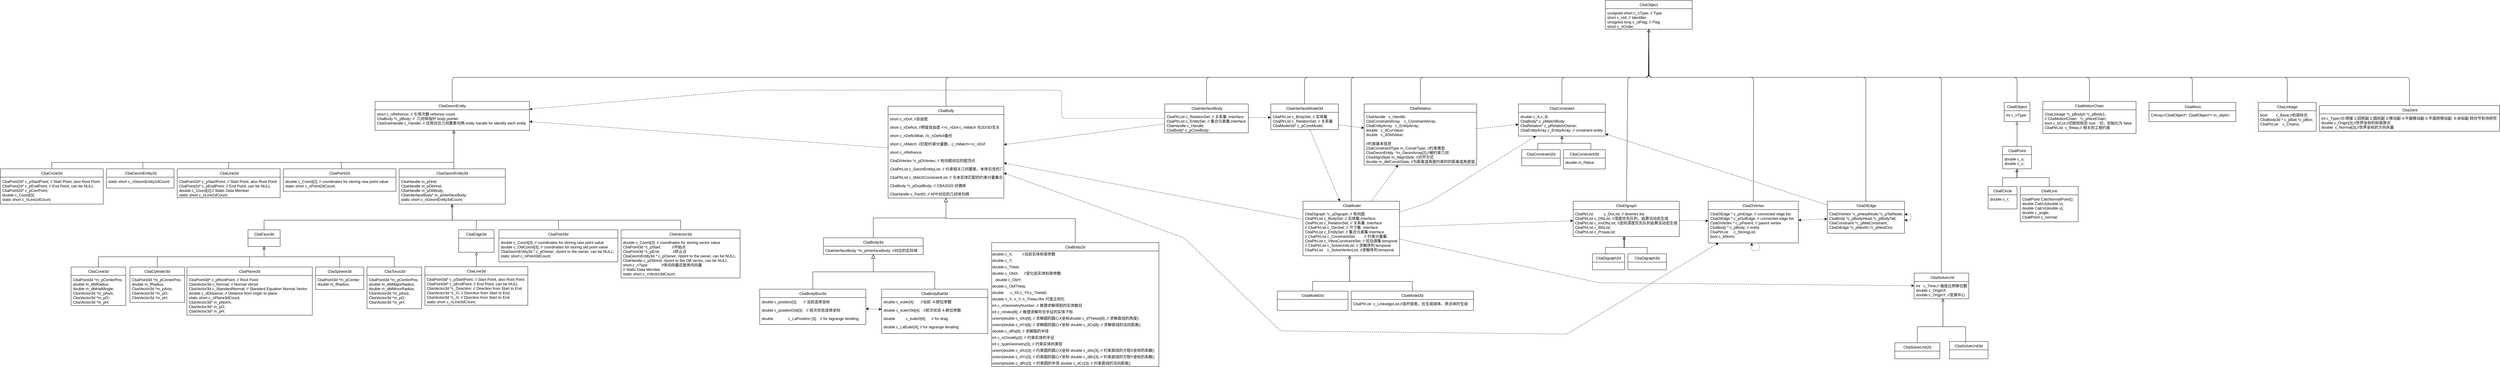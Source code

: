 <mxfile version="14.6.5" type="github">
  <diagram id="_4PNNh7soBI4hQqYjLxh" name="Page-1">
    <mxGraphModel dx="1038" dy="548" grid="1" gridSize="10" guides="1" tooltips="1" connect="1" arrows="1" fold="1" page="1" pageScale="1" pageWidth="827" pageHeight="1169" math="0" shadow="0">
      <root>
        <mxCell id="0" />
        <mxCell id="1" parent="0" />
        <mxCell id="ImhOylhvWF3GJu6VrLH7-1" value="CbaBody" style="swimlane;fontStyle=2;align=center;verticalAlign=top;childLayout=stackLayout;horizontal=1;startSize=26;horizontalStack=0;resizeParent=1;resizeLast=0;collapsible=1;marginBottom=0;rounded=0;shadow=0;strokeWidth=1;" vertex="1" parent="1">
          <mxGeometry x="2870" y="740" width="360" height="286" as="geometry">
            <mxRectangle x="230" y="140" width="160" height="26" as="alternateBounds" />
          </mxGeometry>
        </mxCell>
        <mxCell id="ImhOylhvWF3GJu6VrLH7-2" value="short			c_nDof;						//自由度" style="text;align=left;verticalAlign=top;spacingLeft=4;spacingRight=4;overflow=hidden;rotatable=0;points=[[0,0.5],[1,0.5]];portConstraint=eastwest;rounded=0;shadow=0;html=0;" vertex="1" parent="ImhOylhvWF3GJu6VrLH7-1">
          <mxGeometry y="26" width="360" height="26" as="geometry" />
        </mxCell>
        <mxCell id="ImhOylhvWF3GJu6VrLH7-3" value="short			c_nDeficit;					//预留自由度 &lt;=c_nDof-c_nMatch 与2D/3D无关" style="text;align=left;verticalAlign=top;spacingLeft=4;spacingRight=4;overflow=hidden;rotatable=0;points=[[0,0.5],[1,0.5]];portConstraint=eastwest;rounded=0;shadow=0;html=0;" vertex="1" parent="ImhOylhvWF3GJu6VrLH7-1">
          <mxGeometry y="52" width="360" height="26" as="geometry" />
        </mxCell>
        <mxCell id="ImhOylhvWF3GJu6VrLH7-4" value="short			c_nDeficitBak;				//c_nDeficit备份" style="text;align=left;verticalAlign=top;spacingLeft=4;spacingRight=4;overflow=hidden;rotatable=0;points=[[0,0.5],[1,0.5]];portConstraint=eastwest;rounded=0;shadow=0;html=0;" vertex="1" parent="ImhOylhvWF3GJu6VrLH7-1">
          <mxGeometry y="78" width="360" height="26" as="geometry" />
        </mxCell>
        <mxCell id="ImhOylhvWF3GJu6VrLH7-5" value="short			c_nMatch;					//匹配约束分量数，c_nMatch&lt;=c_nDof" style="text;align=left;verticalAlign=top;spacingLeft=4;spacingRight=4;overflow=hidden;rotatable=0;points=[[0,0.5],[1,0.5]];portConstraint=eastwest;rounded=0;shadow=0;html=0;" vertex="1" parent="ImhOylhvWF3GJu6VrLH7-1">
          <mxGeometry y="104" width="360" height="26" as="geometry" />
        </mxCell>
        <mxCell id="ImhOylhvWF3GJu6VrLH7-6" value="short			c_nRefrence" style="text;align=left;verticalAlign=top;spacingLeft=4;spacingRight=4;overflow=hidden;rotatable=0;points=[[0,0.5],[1,0.5]];portConstraint=eastwest;rounded=0;shadow=0;html=0;" vertex="1" parent="ImhOylhvWF3GJu6VrLH7-1">
          <mxGeometry y="130" width="360" height="26" as="geometry" />
        </mxCell>
        <mxCell id="ImhOylhvWF3GJu6VrLH7-7" value="CbaDiVertex		*c_pDiVertex;				// 有向图对应的图顶点" style="text;align=left;verticalAlign=top;spacingLeft=4;spacingRight=4;overflow=hidden;rotatable=0;points=[[0,0.5],[1,0.5]];portConstraint=eastwest;rounded=0;shadow=0;html=0;" vertex="1" parent="ImhOylhvWF3GJu6VrLH7-1">
          <mxGeometry y="156" width="360" height="26" as="geometry" />
        </mxCell>
        <mxCell id="ImhOylhvWF3GJu6VrLH7-8" value="CbaPtrList		c_GeomEnitityList;			// 约束相关几何要素，本体包含的几何要素几何" style="text;align=left;verticalAlign=top;spacingLeft=4;spacingRight=4;overflow=hidden;rotatable=0;points=[[0,0.5],[1,0.5]];portConstraint=eastwest;rounded=0;shadow=0;html=0;" vertex="1" parent="ImhOylhvWF3GJu6VrLH7-1">
          <mxGeometry y="182" width="360" height="26" as="geometry" />
        </mxCell>
        <mxCell id="ImhOylhvWF3GJu6VrLH7-9" value="CbaPtrList		c_MatchConstraintList;		// 与本实体匹配的约束分量集合" style="text;align=left;verticalAlign=top;spacingLeft=4;spacingRight=4;overflow=hidden;rotatable=0;points=[[0,0.5],[1,0.5]];portConstraint=eastwest;rounded=0;shadow=0;html=0;" vertex="1" parent="ImhOylhvWF3GJu6VrLH7-1">
          <mxGeometry y="208" width="360" height="26" as="geometry" />
        </mxCell>
        <mxCell id="ImhOylhvWF3GJu6VrLH7-10" value="CbaBody			*c_pDualBody;				// CBA2020 对偶体" style="text;align=left;verticalAlign=top;spacingLeft=4;spacingRight=4;overflow=hidden;rotatable=0;points=[[0,0.5],[1,0.5]];portConstraint=eastwest;rounded=0;shadow=0;html=0;" vertex="1" parent="ImhOylhvWF3GJu6VrLH7-1">
          <mxGeometry y="234" width="360" height="26" as="geometry" />
        </mxCell>
        <mxCell id="ImhOylhvWF3GJu6VrLH7-11" value="CbaHandle		c_PartID;					// APP对应的几何体句柄" style="text;align=left;verticalAlign=top;spacingLeft=4;spacingRight=4;overflow=hidden;rotatable=0;points=[[0,0.5],[1,0.5]];portConstraint=eastwest;rounded=0;shadow=0;html=0;" vertex="1" parent="ImhOylhvWF3GJu6VrLH7-1">
          <mxGeometry y="260" width="360" height="26" as="geometry" />
        </mxCell>
        <mxCell id="ImhOylhvWF3GJu6VrLH7-12" value="CbaBody3d" style="swimlane;fontStyle=0;align=center;verticalAlign=top;childLayout=stackLayout;horizontal=1;startSize=26;horizontalStack=0;resizeParent=1;resizeLast=0;collapsible=1;marginBottom=0;rounded=0;shadow=0;strokeWidth=1;" vertex="1" parent="1">
          <mxGeometry x="2669" y="1150" width="310" height="52" as="geometry">
            <mxRectangle x="130" y="380" width="160" height="26" as="alternateBounds" />
          </mxGeometry>
        </mxCell>
        <mxCell id="ImhOylhvWF3GJu6VrLH7-13" value="CbaInterfaceBody *m_pInterfaceBody;	//对应的实际体" style="text;align=left;verticalAlign=top;spacingLeft=4;spacingRight=4;overflow=hidden;rotatable=0;points=[[0,0.5],[1,0.5]];portConstraint=eastwest;rounded=0;shadow=0;html=0;" vertex="1" parent="ImhOylhvWF3GJu6VrLH7-12">
          <mxGeometry y="26" width="310" height="26" as="geometry" />
        </mxCell>
        <mxCell id="ImhOylhvWF3GJu6VrLH7-14" value="" style="endArrow=block;endSize=10;endFill=0;shadow=0;strokeWidth=1;rounded=0;edgeStyle=elbowEdgeStyle;elbow=vertical;" edge="1" parent="1" source="ImhOylhvWF3GJu6VrLH7-12" target="ImhOylhvWF3GJu6VrLH7-1">
          <mxGeometry width="160" relative="1" as="geometry">
            <mxPoint x="4020" y="923" as="sourcePoint" />
            <mxPoint x="4020" y="923" as="targetPoint" />
          </mxGeometry>
        </mxCell>
        <mxCell id="ImhOylhvWF3GJu6VrLH7-15" value="CbaBody2d" style="swimlane;fontStyle=0;align=center;verticalAlign=top;childLayout=stackLayout;horizontal=1;startSize=26;horizontalStack=0;resizeParent=1;resizeLast=0;collapsible=1;marginBottom=0;rounded=0;shadow=0;strokeWidth=1;" vertex="1" parent="1">
          <mxGeometry x="3192" y="1165" width="520" height="386" as="geometry">
            <mxRectangle x="340" y="380" width="170" height="26" as="alternateBounds" />
          </mxGeometry>
        </mxCell>
        <mxCell id="ImhOylhvWF3GJu6VrLH7-16" value="double&lt;span&gt;		&lt;/span&gt;c_X;&amp;nbsp; &amp;nbsp; &amp;nbsp; &amp;nbsp; &amp;nbsp;//当前实体标架参数" style="text;html=1;align=left;verticalAlign=middle;resizable=0;points=[];autosize=1;strokeColor=none;" vertex="1" parent="ImhOylhvWF3GJu6VrLH7-15">
          <mxGeometry y="26" width="520" height="20" as="geometry" />
        </mxCell>
        <mxCell id="ImhOylhvWF3GJu6VrLH7-17" value="double&lt;span&gt;		&lt;/span&gt;c_Y;" style="text;html=1;align=left;verticalAlign=middle;resizable=0;points=[];autosize=1;strokeColor=none;" vertex="1" parent="ImhOylhvWF3GJu6VrLH7-15">
          <mxGeometry y="46" width="520" height="20" as="geometry" />
        </mxCell>
        <mxCell id="ImhOylhvWF3GJu6VrLH7-18" value="double c_Theta" style="text;html=1;align=left;verticalAlign=middle;resizable=0;points=[];autosize=1;strokeColor=none;" vertex="1" parent="ImhOylhvWF3GJu6VrLH7-15">
          <mxGeometry y="66" width="520" height="20" as="geometry" />
        </mxCell>
        <mxCell id="ImhOylhvWF3GJu6VrLH7-19" value="double&lt;span&gt;		&lt;/span&gt;c_OldX;&amp;nbsp; &amp;nbsp; &amp;nbsp;//变化前实体标架参数" style="text;html=1;align=left;verticalAlign=middle;resizable=0;points=[];autosize=1;strokeColor=none;" vertex="1" parent="ImhOylhvWF3GJu6VrLH7-15">
          <mxGeometry y="86" width="520" height="20" as="geometry" />
        </mxCell>
        <mxCell id="ImhOylhvWF3GJu6VrLH7-20" value="&amp;nbsp; &amp;nbsp;double&lt;span&gt;		&lt;/span&gt;c_OldY;" style="text;html=1;align=left;verticalAlign=middle;resizable=0;points=[];autosize=1;strokeColor=none;" vertex="1" parent="ImhOylhvWF3GJu6VrLH7-15">
          <mxGeometry y="106" width="520" height="20" as="geometry" />
        </mxCell>
        <mxCell id="ImhOylhvWF3GJu6VrLH7-21" value="double&lt;span&gt;		&lt;/span&gt;c_OldTheta;" style="text;html=1;align=left;verticalAlign=middle;resizable=0;points=[];autosize=1;strokeColor=none;" vertex="1" parent="ImhOylhvWF3GJu6VrLH7-15">
          <mxGeometry y="126" width="520" height="20" as="geometry" />
        </mxCell>
        <mxCell id="ImhOylhvWF3GJu6VrLH7-22" value="double&amp;nbsp; &amp;nbsp; &amp;nbsp; c_X0,c_Y0,c_Theta0;" style="text;html=1;align=left;verticalAlign=middle;resizable=0;points=[];autosize=1;strokeColor=none;" vertex="1" parent="ImhOylhvWF3GJu6VrLH7-15">
          <mxGeometry y="146" width="520" height="20" as="geometry" />
        </mxCell>
        <mxCell id="ImhOylhvWF3GJu6VrLH7-23" value="double&lt;span&gt;		&lt;/span&gt;n_X, n_Y, n_Theta;//for 尺度正则化" style="text;html=1;align=left;verticalAlign=middle;resizable=0;points=[];autosize=1;strokeColor=none;" vertex="1" parent="ImhOylhvWF3GJu6VrLH7-15">
          <mxGeometry y="166" width="520" height="20" as="geometry" />
        </mxCell>
        <mxCell id="ImhOylhvWF3GJu6VrLH7-24" value="int&lt;span&gt;			&lt;/span&gt;c_nGeometryNumber;&lt;span&gt;	&lt;/span&gt;//&lt;span&gt;	&lt;/span&gt;推理求解得到的实体数目" style="text;html=1;align=left;verticalAlign=middle;resizable=0;points=[];autosize=1;strokeColor=none;" vertex="1" parent="ImhOylhvWF3GJu6VrLH7-15">
          <mxGeometry y="186" width="520" height="20" as="geometry" />
        </mxCell>
        <mxCell id="ImhOylhvWF3GJu6VrLH7-25" value="int&lt;span&gt;			&lt;/span&gt;c_nIndex[8];&lt;span&gt;		&lt;/span&gt;//&lt;span&gt;	&lt;/span&gt;推理求解符合手征的实体下标" style="text;html=1;align=left;verticalAlign=middle;resizable=0;points=[];autosize=1;strokeColor=none;" vertex="1" parent="ImhOylhvWF3GJu6VrLH7-15">
          <mxGeometry y="206" width="520" height="20" as="geometry" />
        </mxCell>
        <mxCell id="ImhOylhvWF3GJu6VrLH7-26" value="&lt;div&gt;union&lt;span style=&quot;font-size: 12px&quot;&gt;{&lt;/span&gt;&lt;span style=&quot;font-size: 12px&quot;&gt;double&lt;/span&gt;&lt;span style=&quot;font-size: 12px&quot;&gt;	&lt;/span&gt;&lt;span style=&quot;font-size: 12px&quot;&gt;c_dXs[8];&lt;/span&gt;&lt;span style=&quot;font-size: 12px&quot;&gt;			&lt;/span&gt;&lt;span style=&quot;font-size: 12px&quot;&gt;//&lt;/span&gt;&lt;span style=&quot;font-size: 12px&quot;&gt;	&lt;/span&gt;&lt;span style=&quot;font-size: 12px&quot;&gt;求解圆的圆心X坐标&lt;/span&gt;&lt;span style=&quot;font-size: 12px&quot;&gt;double&lt;/span&gt;&lt;span style=&quot;font-size: 12px&quot;&gt;	&lt;/span&gt;&lt;span style=&quot;font-size: 12px&quot;&gt;c_dThetas[8];&lt;/span&gt;&lt;span style=&quot;font-size: 12px&quot;&gt;		&lt;/span&gt;&lt;span style=&quot;font-size: 12px&quot;&gt;//&lt;/span&gt;&lt;span style=&quot;font-size: 12px&quot;&gt;	&lt;/span&gt;&lt;span style=&quot;font-size: 12px&quot;&gt;求解直线的角度&lt;/span&gt;&lt;span style=&quot;font-size: 12px&quot;&gt;};&lt;/span&gt;&lt;/div&gt;" style="text;html=1;align=left;verticalAlign=middle;resizable=0;points=[];autosize=1;strokeColor=none;" vertex="1" parent="ImhOylhvWF3GJu6VrLH7-15">
          <mxGeometry y="226" width="520" height="20" as="geometry" />
        </mxCell>
        <mxCell id="ImhOylhvWF3GJu6VrLH7-27" value="&lt;div&gt;union&lt;span style=&quot;font-size: 12px&quot;&gt;{&lt;/span&gt;&lt;span style=&quot;font-size: 12px&quot;&gt;double&lt;/span&gt;&lt;span style=&quot;font-size: 12px&quot;&gt;	&lt;/span&gt;&lt;span style=&quot;font-size: 12px&quot;&gt;c_dYs[8];&lt;/span&gt;&lt;span style=&quot;font-size: 12px&quot;&gt;			&lt;/span&gt;&lt;span style=&quot;font-size: 12px&quot;&gt;//&lt;/span&gt;&lt;span style=&quot;font-size: 12px&quot;&gt;	&lt;/span&gt;&lt;span style=&quot;font-size: 12px&quot;&gt;求解圆的圆心Y坐标&amp;nbsp;&lt;/span&gt;&lt;span style=&quot;font-size: 12px&quot;&gt;double&lt;/span&gt;&lt;span style=&quot;font-size: 12px&quot;&gt;	&lt;/span&gt;&lt;span style=&quot;font-size: 12px&quot;&gt;c_dCs[8];&lt;/span&gt;&lt;span style=&quot;font-size: 12px&quot;&gt;			&lt;/span&gt;&lt;span style=&quot;font-size: 12px&quot;&gt;//&lt;/span&gt;&lt;span style=&quot;font-size: 12px&quot;&gt;	&lt;/span&gt;&lt;span style=&quot;font-size: 12px&quot;&gt;求解直线的法向距离&lt;/span&gt;&lt;span style=&quot;font-size: 12px&quot;&gt;};&lt;/span&gt;&lt;/div&gt;" style="text;html=1;align=left;verticalAlign=middle;resizable=0;points=[];autosize=1;strokeColor=none;" vertex="1" parent="ImhOylhvWF3GJu6VrLH7-15">
          <mxGeometry y="246" width="520" height="20" as="geometry" />
        </mxCell>
        <mxCell id="ImhOylhvWF3GJu6VrLH7-28" value="double&lt;span&gt;		&lt;/span&gt;c_dRs[8];&lt;span&gt;			&lt;/span&gt;//&lt;span&gt;	&lt;/span&gt;求解圆的半径" style="text;html=1;align=left;verticalAlign=middle;resizable=0;points=[];autosize=1;strokeColor=none;" vertex="1" parent="ImhOylhvWF3GJu6VrLH7-15">
          <mxGeometry y="266" width="520" height="20" as="geometry" />
        </mxCell>
        <mxCell id="ImhOylhvWF3GJu6VrLH7-29" value="int&lt;span&gt;			&lt;/span&gt;c_nChirality[3];&lt;span&gt;	&lt;/span&gt;//&lt;span&gt;	&lt;/span&gt;约束实体的手征" style="text;html=1;align=left;verticalAlign=middle;resizable=0;points=[];autosize=1;strokeColor=none;" vertex="1" parent="ImhOylhvWF3GJu6VrLH7-15">
          <mxGeometry y="286" width="520" height="20" as="geometry" />
        </mxCell>
        <mxCell id="ImhOylhvWF3GJu6VrLH7-30" value="int&lt;span&gt;			&lt;/span&gt;c_typeGeometry[3];&lt;span&gt;	&lt;/span&gt;//&lt;span&gt;	&lt;/span&gt;约束实体的类型" style="text;html=1;align=left;verticalAlign=middle;resizable=0;points=[];autosize=1;strokeColor=none;" vertex="1" parent="ImhOylhvWF3GJu6VrLH7-15">
          <mxGeometry y="306" width="520" height="20" as="geometry" />
        </mxCell>
        <mxCell id="ImhOylhvWF3GJu6VrLH7-31" value="&lt;div&gt;union&lt;span style=&quot;font-size: 12px&quot;&gt;{&lt;/span&gt;&lt;span style=&quot;font-size: 12px&quot;&gt;double&lt;/span&gt;&lt;span style=&quot;font-size: 12px&quot;&gt;	&lt;/span&gt;&lt;span style=&quot;font-size: 12px&quot;&gt;c_dXc[3];&lt;/span&gt;&lt;span style=&quot;font-size: 12px&quot;&gt;			&lt;/span&gt;&lt;span style=&quot;font-size: 12px&quot;&gt;//&lt;/span&gt;&lt;span style=&quot;font-size: 12px&quot;&gt;	&lt;/span&gt;&lt;span style=&quot;font-size: 12px&quot;&gt;约束圆的圆心X坐标&amp;nbsp;&lt;/span&gt;&lt;span style=&quot;font-size: 12px&quot;&gt;double&lt;/span&gt;&lt;span style=&quot;font-size: 12px&quot;&gt;	&lt;/span&gt;&lt;span style=&quot;font-size: 12px&quot;&gt;c_dAc[3];&lt;/span&gt;&lt;span style=&quot;font-size: 12px&quot;&gt;			&lt;/span&gt;&lt;span style=&quot;font-size: 12px&quot;&gt;//&lt;/span&gt;&lt;span style=&quot;font-size: 12px&quot;&gt;	&lt;/span&gt;&lt;span style=&quot;font-size: 12px&quot;&gt;约束直线的方程X坐标的系数&lt;/span&gt;&lt;span style=&quot;font-size: 12px&quot;&gt;};&lt;/span&gt;&lt;/div&gt;" style="text;html=1;align=left;verticalAlign=middle;resizable=0;points=[];autosize=1;strokeColor=none;" vertex="1" parent="ImhOylhvWF3GJu6VrLH7-15">
          <mxGeometry y="326" width="520" height="20" as="geometry" />
        </mxCell>
        <mxCell id="ImhOylhvWF3GJu6VrLH7-32" value="&lt;div&gt;union&lt;span style=&quot;font-size: 12px&quot;&gt;{&lt;/span&gt;&lt;span style=&quot;font-size: 12px&quot;&gt;double&lt;/span&gt;&lt;span style=&quot;font-size: 12px&quot;&gt;	&lt;/span&gt;&lt;span style=&quot;font-size: 12px&quot;&gt;c_dYc[3];&lt;/span&gt;&lt;span style=&quot;font-size: 12px&quot;&gt;			&lt;/span&gt;&lt;span style=&quot;font-size: 12px&quot;&gt;//&lt;/span&gt;&lt;span style=&quot;font-size: 12px&quot;&gt;	&lt;/span&gt;&lt;span style=&quot;font-size: 12px&quot;&gt;约束圆的圆心Y坐标&amp;nbsp;&lt;/span&gt;&lt;span style=&quot;font-size: 12px&quot;&gt;double&lt;/span&gt;&lt;span style=&quot;font-size: 12px&quot;&gt;	&lt;/span&gt;&lt;span style=&quot;font-size: 12px&quot;&gt;c_dBc[3];&lt;/span&gt;&lt;span style=&quot;font-size: 12px&quot;&gt;			&lt;/span&gt;&lt;span style=&quot;font-size: 12px&quot;&gt;//&lt;/span&gt;&lt;span style=&quot;font-size: 12px&quot;&gt;	&lt;/span&gt;&lt;span style=&quot;font-size: 12px&quot;&gt;约束直线的方程Y坐标的系数&lt;/span&gt;&lt;span style=&quot;font-size: 12px&quot;&gt;};&lt;/span&gt;&lt;/div&gt;" style="text;html=1;align=left;verticalAlign=middle;resizable=0;points=[];autosize=1;strokeColor=none;" vertex="1" parent="ImhOylhvWF3GJu6VrLH7-15">
          <mxGeometry y="346" width="520" height="20" as="geometry" />
        </mxCell>
        <mxCell id="ImhOylhvWF3GJu6VrLH7-33" value="&lt;div&gt;union&lt;span style=&quot;font-size: 12px&quot;&gt;{&lt;/span&gt;&lt;span style=&quot;font-size: 12px&quot;&gt;double&lt;/span&gt;&lt;span style=&quot;font-size: 12px&quot;&gt;	&lt;/span&gt;&lt;span style=&quot;font-size: 12px&quot;&gt;c_dRc[3];&lt;/span&gt;&lt;span style=&quot;font-size: 12px&quot;&gt;			&lt;/span&gt;&lt;span style=&quot;font-size: 12px&quot;&gt;//&lt;/span&gt;&lt;span style=&quot;font-size: 12px&quot;&gt;	&lt;/span&gt;&lt;span style=&quot;font-size: 12px&quot;&gt;约束圆的半径&amp;nbsp;&lt;/span&gt;&lt;span style=&quot;font-size: 12px&quot;&gt;double&lt;/span&gt;&lt;span style=&quot;font-size: 12px&quot;&gt;	&lt;/span&gt;&lt;span style=&quot;font-size: 12px&quot;&gt;c_dCc[3];&lt;/span&gt;&lt;span style=&quot;font-size: 12px&quot;&gt;			&lt;/span&gt;&lt;span style=&quot;font-size: 12px&quot;&gt;//&lt;/span&gt;&lt;span style=&quot;font-size: 12px&quot;&gt;	&lt;/span&gt;&lt;span style=&quot;font-size: 12px&quot;&gt;约束直线的法向距离&lt;/span&gt;&lt;span style=&quot;font-size: 12px&quot;&gt;};&lt;/span&gt;&lt;/div&gt;" style="text;html=1;align=left;verticalAlign=middle;resizable=0;points=[];autosize=1;strokeColor=none;" vertex="1" parent="ImhOylhvWF3GJu6VrLH7-15">
          <mxGeometry y="366" width="520" height="20" as="geometry" />
        </mxCell>
        <mxCell id="ImhOylhvWF3GJu6VrLH7-34" value="" style="endArrow=block;endSize=10;endFill=0;shadow=0;strokeWidth=1;rounded=0;edgeStyle=elbowEdgeStyle;elbow=vertical;exitX=0.5;exitY=0;exitDx=0;exitDy=0;" edge="1" parent="1" source="ImhOylhvWF3GJu6VrLH7-15" target="ImhOylhvWF3GJu6VrLH7-1">
          <mxGeometry width="160" relative="1" as="geometry">
            <mxPoint x="4030" y="1093" as="sourcePoint" />
            <mxPoint x="4130" y="991" as="targetPoint" />
            <Array as="points">
              <mxPoint x="3480" y="1090" />
            </Array>
          </mxGeometry>
        </mxCell>
        <mxCell id="ImhOylhvWF3GJu6VrLH7-35" value="CbaBodyBox3d" style="swimlane;fontStyle=0;align=center;verticalAlign=top;childLayout=stackLayout;horizontal=1;startSize=26;horizontalStack=0;resizeParent=1;resizeLast=0;collapsible=1;marginBottom=0;rounded=0;shadow=0;strokeWidth=1;" vertex="1" parent="1">
          <mxGeometry x="2471" y="1310" width="330" height="110" as="geometry">
            <mxRectangle x="130" y="380" width="160" height="26" as="alternateBounds" />
          </mxGeometry>
        </mxCell>
        <mxCell id="ImhOylhvWF3GJu6VrLH7-36" value="double				c_position[3];      // 当前连体坐标" style="text;align=left;verticalAlign=top;spacingLeft=4;spacingRight=4;overflow=hidden;rotatable=0;points=[[0,0.5],[1,0.5]];portConstraint=eastwest;" vertex="1" parent="ImhOylhvWF3GJu6VrLH7-35">
          <mxGeometry y="26" width="330" height="26" as="geometry" />
        </mxCell>
        <mxCell id="ImhOylhvWF3GJu6VrLH7-37" value="double				c_positionOld[3];   // 前次状态连体坐标" style="text;align=left;verticalAlign=top;spacingLeft=4;spacingRight=4;overflow=hidden;rotatable=0;points=[[0,0.5],[1,0.5]];portConstraint=eastwest;rounded=0;shadow=0;html=0;" vertex="1" parent="ImhOylhvWF3GJu6VrLH7-35">
          <mxGeometry y="52" width="330" height="26" as="geometry" />
        </mxCell>
        <mxCell id="ImhOylhvWF3GJu6VrLH7-38" value="double              c_LaPosition [3];   // for lagrange iterating" style="text;align=left;verticalAlign=top;spacingLeft=4;spacingRight=4;overflow=hidden;rotatable=0;points=[[0,0.5],[1,0.5]];portConstraint=eastwest;rounded=0;shadow=0;html=0;" vertex="1" parent="ImhOylhvWF3GJu6VrLH7-35">
          <mxGeometry y="78" width="330" height="26" as="geometry" />
        </mxCell>
        <mxCell id="ImhOylhvWF3GJu6VrLH7-39" value="CbaBodyBall3d" style="swimlane;fontStyle=0;align=center;verticalAlign=top;childLayout=stackLayout;horizontal=1;startSize=26;horizontalStack=0;resizeParent=1;resizeLast=0;collapsible=1;marginBottom=0;rounded=0;shadow=0;strokeWidth=1;" vertex="1" parent="1">
          <mxGeometry x="2850" y="1310" width="330" height="138" as="geometry">
            <mxRectangle x="130" y="380" width="160" height="26" as="alternateBounds" />
          </mxGeometry>
        </mxCell>
        <mxCell id="ImhOylhvWF3GJu6VrLH7-40" value="double			c_euler[4];      //当前  4-欧拉参数" style="text;align=left;verticalAlign=top;spacingLeft=4;spacingRight=4;overflow=hidden;rotatable=0;points=[[0,0.5],[1,0.5]];portConstraint=eastwest;" vertex="1" parent="ImhOylhvWF3GJu6VrLH7-39">
          <mxGeometry y="26" width="330" height="26" as="geometry" />
        </mxCell>
        <mxCell id="ImhOylhvWF3GJu6VrLH7-41" value="double			c_eulerOld[4];   //前次状态 4-欧拉参数" style="text;align=left;verticalAlign=top;spacingLeft=4;spacingRight=4;overflow=hidden;rotatable=0;points=[[0,0.5],[1,0.5]];portConstraint=eastwest;rounded=0;shadow=0;html=0;" vertex="1" parent="ImhOylhvWF3GJu6VrLH7-39">
          <mxGeometry y="52" width="330" height="26" as="geometry" />
        </mxCell>
        <mxCell id="ImhOylhvWF3GJu6VrLH7-42" value="double          c_euler0[4];     // for drag" style="text;align=left;verticalAlign=top;spacingLeft=4;spacingRight=4;overflow=hidden;rotatable=0;points=[[0,0.5],[1,0.5]];portConstraint=eastwest;rounded=0;shadow=0;html=0;" vertex="1" parent="ImhOylhvWF3GJu6VrLH7-39">
          <mxGeometry y="78" width="330" height="26" as="geometry" />
        </mxCell>
        <mxCell id="ImhOylhvWF3GJu6VrLH7-43" value="double			c_LaEuler[4];	// for lagrange iterating" style="text;align=left;verticalAlign=top;spacingLeft=4;spacingRight=4;overflow=hidden;rotatable=0;points=[[0,0.5],[1,0.5]];portConstraint=eastwest;rounded=0;shadow=0;html=0;" vertex="1" parent="ImhOylhvWF3GJu6VrLH7-39">
          <mxGeometry y="104" width="330" height="26" as="geometry" />
        </mxCell>
        <mxCell id="ImhOylhvWF3GJu6VrLH7-44" value="" style="endArrow=block;endSize=10;endFill=0;shadow=0;strokeWidth=1;rounded=0;edgeStyle=elbowEdgeStyle;elbow=vertical;entryX=0.5;entryY=1;entryDx=0;entryDy=0;exitX=0.5;exitY=0;exitDx=0;exitDy=0;" edge="1" parent="1" source="ImhOylhvWF3GJu6VrLH7-35" target="ImhOylhvWF3GJu6VrLH7-12">
          <mxGeometry width="160" relative="1" as="geometry">
            <mxPoint x="3140" y="1310" as="sourcePoint" />
            <mxPoint x="3305" y="1226" as="targetPoint" />
          </mxGeometry>
        </mxCell>
        <mxCell id="ImhOylhvWF3GJu6VrLH7-45" value="" style="endArrow=block;endSize=10;endFill=0;shadow=0;strokeWidth=1;rounded=0;edgeStyle=elbowEdgeStyle;elbow=vertical;exitX=0.5;exitY=0;exitDx=0;exitDy=0;entryX=0.5;entryY=1;entryDx=0;entryDy=0;" edge="1" parent="1" source="ImhOylhvWF3GJu6VrLH7-39" target="ImhOylhvWF3GJu6VrLH7-12">
          <mxGeometry width="160" relative="1" as="geometry">
            <mxPoint x="3365" y="1170" as="sourcePoint" />
            <mxPoint x="3350" y="1250" as="targetPoint" />
          </mxGeometry>
        </mxCell>
        <mxCell id="ImhOylhvWF3GJu6VrLH7-46" value="CbaObject" style="swimlane;fontStyle=0;childLayout=stackLayout;horizontal=1;startSize=26;fillColor=none;horizontalStack=0;resizeParent=1;resizeParentMax=0;resizeLast=0;collapsible=1;marginBottom=0;" vertex="1" parent="1">
          <mxGeometry x="5100" y="410" width="270" height="90" as="geometry" />
        </mxCell>
        <mxCell id="ImhOylhvWF3GJu6VrLH7-47" value="	unsigned short	c_nType;				//	Type&#xa;short			c_nId;					//	Identifier&#xa;	unsigned long	c_ulFlag;				//	Flag&#xa;	short			 c_nOrder;" style="text;strokeColor=none;fillColor=none;align=left;verticalAlign=top;spacingLeft=4;spacingRight=4;overflow=hidden;rotatable=0;points=[[0,0.5],[1,0.5]];portConstraint=eastwest;" vertex="1" parent="ImhOylhvWF3GJu6VrLH7-46">
          <mxGeometry y="26" width="270" height="64" as="geometry" />
        </mxCell>
        <mxCell id="ImhOylhvWF3GJu6VrLH7-48" value="CbaGeomEntity" style="swimlane;fontStyle=0;childLayout=stackLayout;horizontal=1;startSize=26;fillColor=none;horizontalStack=0;resizeParent=1;resizeParentMax=0;resizeLast=0;collapsible=1;marginBottom=0;" vertex="1" parent="1">
          <mxGeometry x="1275" y="725" width="480" height="90" as="geometry" />
        </mxCell>
        <mxCell id="ImhOylhvWF3GJu6VrLH7-49" value="short			c_nRefrence;		//	引用次数 refrence count&#xa;	CbaBody			*c_pBody;			//  几何体指针 body pointer&#xa;	CbaSubHandle	c_Handle;			//	应用对应几何要素句柄 entity handle for identify each entity" style="text;strokeColor=none;fillColor=none;align=left;verticalAlign=top;spacingLeft=4;spacingRight=4;overflow=hidden;rotatable=0;points=[[0,0.5],[1,0.5]];portConstraint=eastwest;" vertex="1" parent="ImhOylhvWF3GJu6VrLH7-48">
          <mxGeometry y="26" width="480" height="64" as="geometry" />
        </mxCell>
        <mxCell id="ImhOylhvWF3GJu6VrLH7-50" style="edgeStyle=orthogonalEdgeStyle;rounded=0;orthogonalLoop=1;jettySize=auto;html=1;exitX=0.5;exitY=0;exitDx=0;exitDy=0;endArrow=block;endFill=0;" edge="1" parent="1" source="ImhOylhvWF3GJu6VrLH7-51" target="ImhOylhvWF3GJu6VrLH7-49">
          <mxGeometry relative="1" as="geometry">
            <mxPoint x="410" y="855" as="targetPoint" />
            <mxPoint x="160.01" y="925" as="sourcePoint" />
            <Array as="points">
              <mxPoint x="270" y="915" />
              <mxPoint x="1520" y="915" />
            </Array>
          </mxGeometry>
        </mxCell>
        <mxCell id="ImhOylhvWF3GJu6VrLH7-51" value="CbaCircle2d" style="swimlane;fontStyle=0;childLayout=stackLayout;horizontal=1;startSize=26;fillColor=none;horizontalStack=0;resizeParent=1;resizeParentMax=0;resizeLast=0;collapsible=1;marginBottom=0;" vertex="1" parent="1">
          <mxGeometry x="110" y="935" width="320" height="110" as="geometry" />
        </mxCell>
        <mxCell id="ImhOylhvWF3GJu6VrLH7-52" value="CbaPoint2d*			c_pStartPoint;			//	Start Point, also Root Point&#xa;	CbaPoint2d*			c_pEndPoint;			//	End Point, can be NULL&#xa;	CbaPoint2d*			c_pCenPoint;&#xa;	double				c_Coord[3];&#xa;static short		c_nLine2dCount;&#xa;" style="text;strokeColor=none;fillColor=none;align=left;verticalAlign=top;spacingLeft=4;spacingRight=4;overflow=hidden;rotatable=0;points=[[0,0.5],[1,0.5]];portConstraint=eastwest;" vertex="1" parent="ImhOylhvWF3GJu6VrLH7-51">
          <mxGeometry y="26" width="320" height="84" as="geometry" />
        </mxCell>
        <mxCell id="ImhOylhvWF3GJu6VrLH7-53" style="edgeStyle=orthogonalEdgeStyle;rounded=0;orthogonalLoop=1;jettySize=auto;html=1;exitX=0.539;exitY=-0.019;exitDx=0;exitDy=0;exitPerimeter=0;endArrow=block;endFill=0;" edge="1" parent="1" source="ImhOylhvWF3GJu6VrLH7-54" target="ImhOylhvWF3GJu6VrLH7-49">
          <mxGeometry relative="1" as="geometry">
            <mxPoint x="460" y="825" as="targetPoint" />
            <mxPoint x="758" y="945" as="sourcePoint" />
            <Array as="points">
              <mxPoint x="553" y="915" />
              <mxPoint x="1520" y="915" />
            </Array>
          </mxGeometry>
        </mxCell>
        <mxCell id="ImhOylhvWF3GJu6VrLH7-54" value=" CbaGeomEntity2d" style="swimlane;fontStyle=0;childLayout=stackLayout;horizontal=1;startSize=26;fillColor=none;horizontalStack=0;resizeParent=1;resizeParentMax=0;resizeLast=0;collapsible=1;marginBottom=0;" vertex="1" parent="1">
          <mxGeometry x="440" y="935" width="210" height="60" as="geometry" />
        </mxCell>
        <mxCell id="ImhOylhvWF3GJu6VrLH7-55" value="static short	c_nGeomEntity2dCount;" style="text;strokeColor=none;fillColor=none;align=left;verticalAlign=top;spacingLeft=4;spacingRight=4;overflow=hidden;rotatable=0;points=[[0,0.5],[1,0.5]];portConstraint=eastwest;" vertex="1" parent="ImhOylhvWF3GJu6VrLH7-54">
          <mxGeometry y="26" width="210" height="34" as="geometry" />
        </mxCell>
        <mxCell id="ImhOylhvWF3GJu6VrLH7-56" style="edgeStyle=orthogonalEdgeStyle;rounded=0;orthogonalLoop=1;jettySize=auto;html=1;exitX=0.5;exitY=0;exitDx=0;exitDy=0;endArrow=block;endFill=0;" edge="1" parent="1" source="ImhOylhvWF3GJu6VrLH7-57" target="ImhOylhvWF3GJu6VrLH7-49">
          <mxGeometry relative="1" as="geometry">
            <mxPoint x="460" y="826.14" as="targetPoint" />
            <mxPoint x="670" y="935" as="sourcePoint" />
            <Array as="points">
              <mxPoint x="820" y="915" />
              <mxPoint x="1520" y="915" />
            </Array>
          </mxGeometry>
        </mxCell>
        <mxCell id="ImhOylhvWF3GJu6VrLH7-57" value=" CbaLine2d" style="swimlane;fontStyle=0;childLayout=stackLayout;horizontal=1;startSize=26;fillColor=none;horizontalStack=0;resizeParent=1;resizeParentMax=0;resizeLast=0;collapsible=1;marginBottom=0;" vertex="1" parent="1">
          <mxGeometry x="660" y="935" width="320" height="90" as="geometry" />
        </mxCell>
        <mxCell id="ImhOylhvWF3GJu6VrLH7-58" value="CbaPoint2d*			c_pStartPoint;			//	Start Point, also Root Point&#xa;	CbaPoint2d*			c_pEndPoint;			//	End Point, can be NULL&#xa;	double				c_Coord[2];//	Static Data Member&#xa;	static short		c_nLine2dCount;" style="text;strokeColor=none;fillColor=none;align=left;verticalAlign=top;spacingLeft=4;spacingRight=4;overflow=hidden;rotatable=0;points=[[0,0.5],[1,0.5]];portConstraint=eastwest;" vertex="1" parent="ImhOylhvWF3GJu6VrLH7-57">
          <mxGeometry y="26" width="320" height="64" as="geometry" />
        </mxCell>
        <mxCell id="ImhOylhvWF3GJu6VrLH7-59" style="edgeStyle=orthogonalEdgeStyle;rounded=0;orthogonalLoop=1;jettySize=auto;html=1;exitX=0.515;exitY=0.005;exitDx=0;exitDy=0;exitPerimeter=0;endArrow=block;endFill=0;" edge="1" parent="1" source="ImhOylhvWF3GJu6VrLH7-60" target="ImhOylhvWF3GJu6VrLH7-49">
          <mxGeometry relative="1" as="geometry">
            <mxPoint x="460" y="825" as="targetPoint" />
            <mxPoint x="1040" y="945" as="sourcePoint" />
            <Array as="points">
              <mxPoint x="1170" y="915" />
              <mxPoint x="1520" y="915" />
            </Array>
          </mxGeometry>
        </mxCell>
        <mxCell id="ImhOylhvWF3GJu6VrLH7-60" value="CbaPoint2d" style="swimlane;fontStyle=0;childLayout=stackLayout;horizontal=1;startSize=26;fillColor=none;horizontalStack=0;resizeParent=1;resizeParentMax=0;resizeLast=0;collapsible=1;marginBottom=0;" vertex="1" parent="1">
          <mxGeometry x="990" y="935" width="350" height="70" as="geometry" />
        </mxCell>
        <mxCell id="ImhOylhvWF3GJu6VrLH7-61" value="double			c_Coord[2];			// 	coordinates for storing new point value&#xa;static short	c_nPoint2dCount;" style="text;strokeColor=none;fillColor=none;align=left;verticalAlign=top;spacingLeft=4;spacingRight=4;overflow=hidden;rotatable=0;points=[[0,0.5],[1,0.5]];portConstraint=eastwest;" vertex="1" parent="ImhOylhvWF3GJu6VrLH7-60">
          <mxGeometry y="26" width="350" height="44" as="geometry" />
        </mxCell>
        <mxCell id="ImhOylhvWF3GJu6VrLH7-62" value="CbaConstraint" style="swimlane;fontStyle=0;childLayout=stackLayout;horizontal=1;startSize=26;fillColor=none;horizontalStack=0;resizeParent=1;resizeParentMax=0;resizeLast=0;collapsible=1;marginBottom=0;" vertex="1" parent="1">
          <mxGeometry x="4830" y="733" width="270" height="100" as="geometry" />
        </mxCell>
        <mxCell id="ImhOylhvWF3GJu6VrLH7-63" value="double					c_A,c_B;&#xa;	CbaBody*				c_pMatchBody;&#xa;	CbaRelation*			c_pRelationOwner;				&#xa;	CbaEntityArray 			c_EntityArray;		//	constraint entity" style="text;strokeColor=none;fillColor=none;align=left;verticalAlign=top;spacingLeft=4;spacingRight=4;overflow=hidden;rotatable=0;points=[[0,0.5],[1,0.5]];portConstraint=eastwest;" vertex="1" parent="ImhOylhvWF3GJu6VrLH7-62">
          <mxGeometry y="26" width="270" height="74" as="geometry" />
        </mxCell>
        <mxCell id="ImhOylhvWF3GJu6VrLH7-64" style="edgeStyle=orthogonalEdgeStyle;rounded=0;orthogonalLoop=1;jettySize=auto;html=1;exitX=0.5;exitY=0;exitDx=0;exitDy=0;entryX=0.5;entryY=1.001;entryDx=0;entryDy=0;entryPerimeter=0;endArrow=block;endFill=0;" edge="1" parent="1" source="ImhOylhvWF3GJu6VrLH7-65" target="ImhOylhvWF3GJu6VrLH7-63">
          <mxGeometry relative="1" as="geometry">
            <mxPoint x="4960" y="845.5" as="targetPoint" />
            <Array as="points">
              <mxPoint x="4890" y="855.5" />
              <mxPoint x="4965" y="855.5" />
            </Array>
          </mxGeometry>
        </mxCell>
        <mxCell id="ImhOylhvWF3GJu6VrLH7-65" value="CbaConstraint2d" style="swimlane;fontStyle=0;childLayout=stackLayout;horizontal=1;startSize=26;fillColor=none;horizontalStack=0;resizeParent=1;resizeParentMax=0;resizeLast=0;collapsible=1;marginBottom=0;" vertex="1" parent="1">
          <mxGeometry x="4840" y="875.5" width="120" height="50" as="geometry" />
        </mxCell>
        <mxCell id="ImhOylhvWF3GJu6VrLH7-66" value="CbaDigraph" style="swimlane;fontStyle=0;childLayout=stackLayout;horizontal=1;startSize=26;fillColor=none;horizontalStack=0;resizeParent=1;resizeParentMax=0;resizeLast=0;collapsible=1;marginBottom=0;" vertex="1" parent="1">
          <mxGeometry x="5000" y="1036" width="330" height="110" as="geometry" />
        </mxCell>
        <mxCell id="ImhOylhvWF3GJu6VrLH7-67" value="CbaPtrList	         c_DivList;		// divertex list&#xa;		CbaPtrList			 c_DfsList;		//深度优先队列，由算法动态生成&#xa;		CbaPtrList			 c_InvDfsList;	//逆向深度优先队列由算法动态生成&#xa;		CbaPtrList			 c_BfsList;&#xa;		CbaPtrList			 c_PropaList;" style="text;strokeColor=none;fillColor=none;align=left;verticalAlign=top;spacingLeft=4;spacingRight=4;overflow=hidden;rotatable=0;points=[[0,0.5],[1,0.5]];portConstraint=eastwest;" vertex="1" parent="ImhOylhvWF3GJu6VrLH7-66">
          <mxGeometry y="26" width="330" height="84" as="geometry" />
        </mxCell>
        <mxCell id="ImhOylhvWF3GJu6VrLH7-68" style="edgeStyle=orthogonalEdgeStyle;rounded=0;orthogonalLoop=1;jettySize=auto;html=1;exitX=0.5;exitY=0;exitDx=0;exitDy=0;endArrow=block;endFill=0;" edge="1" parent="1" source="ImhOylhvWF3GJu6VrLH7-69" target="ImhOylhvWF3GJu6VrLH7-67">
          <mxGeometry relative="1" as="geometry">
            <mxPoint x="5161.75" y="1155.18" as="targetPoint" />
            <mxPoint x="4798" y="1292.24" as="sourcePoint" />
            <Array as="points">
              <mxPoint x="5100" y="1179.74" />
              <mxPoint x="5158" y="1179.74" />
            </Array>
          </mxGeometry>
        </mxCell>
        <mxCell id="ImhOylhvWF3GJu6VrLH7-69" value="CbaDigraph2d" style="swimlane;fontStyle=0;childLayout=stackLayout;horizontal=1;startSize=26;fillColor=none;horizontalStack=0;resizeParent=1;resizeParentMax=0;resizeLast=0;collapsible=1;marginBottom=0;" vertex="1" parent="1">
          <mxGeometry x="5060" y="1199.74" width="100" height="50" as="geometry" />
        </mxCell>
        <mxCell id="ImhOylhvWF3GJu6VrLH7-70" value=" CbaModel" style="swimlane;fontStyle=0;childLayout=stackLayout;horizontal=1;startSize=26;fillColor=none;horizontalStack=0;resizeParent=1;resizeParentMax=0;resizeLast=0;collapsible=1;marginBottom=0;" vertex="1" parent="1">
          <mxGeometry x="4160" y="1036" width="300" height="170" as="geometry" />
        </mxCell>
        <mxCell id="ImhOylhvWF3GJu6VrLH7-71" value="CbaDigraph		*c_pDigraph;			// 有向图&#xa;	CbaPtrList		c_BodySet;				// 实体集:interface&#xa;	CbaPtrList		c_RelationSet;			// 关系集 :interface&#xa;//	CbaPtrList		c_DimSet;				// 尺寸集: interface&#xa;	CbaPtrList		c_EntitySet;			// 集合元素集:interface&#xa;//	CbaPtrList		c_ConstraintSet;        // 约束分量集&#xa;	CbaPtrList		c_VibraConstraintSet;	// 扰动源集:temporal&#xa;//	CbaPtrList		c_SolveUnitList;		// 求解序列:temporal&#xa;	CbaPtrList    c_SolveVertexList;		//求解序列:temporal" style="text;strokeColor=none;fillColor=none;align=left;verticalAlign=top;spacingLeft=4;spacingRight=4;overflow=hidden;rotatable=0;points=[[0,0.5],[1,0.5]];portConstraint=eastwest;" vertex="1" parent="ImhOylhvWF3GJu6VrLH7-70">
          <mxGeometry y="26" width="300" height="144" as="geometry" />
        </mxCell>
        <mxCell id="ImhOylhvWF3GJu6VrLH7-72" value="CbaModel2d" style="swimlane;fontStyle=0;childLayout=stackLayout;horizontal=1;startSize=26;fillColor=none;horizontalStack=0;resizeParent=1;resizeParentMax=0;resizeLast=0;collapsible=1;marginBottom=0;" vertex="1" parent="1">
          <mxGeometry x="4080" y="1316" width="220" height="60" as="geometry" />
        </mxCell>
        <mxCell id="ImhOylhvWF3GJu6VrLH7-73" style="edgeStyle=orthogonalEdgeStyle;rounded=0;orthogonalLoop=1;jettySize=auto;html=1;exitX=0.5;exitY=0;exitDx=0;exitDy=0;endArrow=block;endFill=0;" edge="1" parent="1" source="ImhOylhvWF3GJu6VrLH7-72" target="ImhOylhvWF3GJu6VrLH7-71">
          <mxGeometry relative="1" as="geometry">
            <mxPoint x="4304.64" y="1206.004" as="targetPoint" />
            <mxPoint x="3960" y="1314" as="sourcePoint" />
            <Array as="points">
              <mxPoint x="4190" y="1286" />
              <mxPoint x="4305" y="1286" />
            </Array>
          </mxGeometry>
        </mxCell>
        <mxCell id="ImhOylhvWF3GJu6VrLH7-74" value="  CbaSolveUnit" style="swimlane;fontStyle=0;childLayout=stackLayout;horizontal=1;startSize=26;fillColor=none;horizontalStack=0;resizeParent=1;resizeParentMax=0;resizeLast=0;collapsible=1;marginBottom=0;" vertex="1" parent="1">
          <mxGeometry x="6060" y="1260" width="170" height="80" as="geometry" />
        </mxCell>
        <mxCell id="ImhOylhvWF3GJu6VrLH7-75" value="int   c_Time;// 缩放比例移位数 &#xa;	double c_OriginX;&#xa;	double c_OriginY; //变换中心" style="text;strokeColor=none;fillColor=none;align=left;verticalAlign=top;spacingLeft=4;spacingRight=4;overflow=hidden;rotatable=0;points=[[0,0.5],[1,0.5]];portConstraint=eastwest;" vertex="1" parent="ImhOylhvWF3GJu6VrLH7-74">
          <mxGeometry y="26" width="170" height="54" as="geometry" />
        </mxCell>
        <mxCell id="ImhOylhvWF3GJu6VrLH7-76" style="edgeStyle=orthogonalEdgeStyle;rounded=0;orthogonalLoop=1;jettySize=auto;html=1;exitX=0.5;exitY=0;exitDx=0;exitDy=0;entryX=0.527;entryY=0.991;entryDx=0;entryDy=0;entryPerimeter=0;endArrow=block;endFill=0;" edge="1" parent="1" source="ImhOylhvWF3GJu6VrLH7-77" target="ImhOylhvWF3GJu6VrLH7-75">
          <mxGeometry relative="1" as="geometry">
            <mxPoint x="6150" y="1347" as="targetPoint" />
            <mxPoint x="5800" y="1468" as="sourcePoint" />
            <Array as="points">
              <mxPoint x="6070" y="1427" />
              <mxPoint x="6150" y="1427" />
            </Array>
          </mxGeometry>
        </mxCell>
        <mxCell id="ImhOylhvWF3GJu6VrLH7-77" value="CbaSolveUnit2d" style="swimlane;fontStyle=0;childLayout=stackLayout;horizontal=1;startSize=26;fillColor=none;horizontalStack=0;resizeParent=1;resizeParentMax=0;resizeLast=0;collapsible=1;marginBottom=0;" vertex="1" parent="1">
          <mxGeometry x="6000" y="1477" width="140" height="50" as="geometry" />
        </mxCell>
        <mxCell id="ImhOylhvWF3GJu6VrLH7-78" style="edgeStyle=orthogonalEdgeStyle;rounded=0;orthogonalLoop=1;jettySize=auto;html=1;endArrow=block;endFill=0;" edge="1" parent="1" source="ImhOylhvWF3GJu6VrLH7-79" target="ImhOylhvWF3GJu6VrLH7-49">
          <mxGeometry relative="1" as="geometry">
            <mxPoint x="1515" y="815" as="targetPoint" />
            <mxPoint x="1520" y="936" as="sourcePoint" />
            <Array as="points">
              <mxPoint x="1520" y="865" />
              <mxPoint x="1520" y="865" />
            </Array>
          </mxGeometry>
        </mxCell>
        <mxCell id="ImhOylhvWF3GJu6VrLH7-79" value="CbaGeomEntity3d" style="swimlane;fontStyle=0;childLayout=stackLayout;horizontal=1;startSize=26;fillColor=none;horizontalStack=0;resizeParent=1;resizeParentMax=0;resizeLast=0;collapsible=1;marginBottom=0;" vertex="1" parent="1">
          <mxGeometry x="1350" y="935" width="330" height="110" as="geometry" />
        </mxCell>
        <mxCell id="ImhOylhvWF3GJu6VrLH7-80" value="CbaHandle	m_pHnd;&#xa;	CbaHandle	m_pDbHnd;&#xa;	CbaHandle	m_pDbBody;&#xa;CbaInterfaceBody* m_pInterfaceBody;&#xa;static short	c_nGeomEntity3dCount;" style="text;strokeColor=none;fillColor=none;align=left;verticalAlign=top;spacingLeft=4;spacingRight=4;overflow=hidden;rotatable=0;points=[[0,0.5],[1,0.5]];portConstraint=eastwest;" vertex="1" parent="ImhOylhvWF3GJu6VrLH7-79">
          <mxGeometry y="26" width="330" height="84" as="geometry" />
        </mxCell>
        <mxCell id="ImhOylhvWF3GJu6VrLH7-81" style="edgeStyle=orthogonalEdgeStyle;rounded=0;orthogonalLoop=1;jettySize=auto;html=1;exitX=0.5;exitY=0;exitDx=0;exitDy=0;endArrow=block;endFill=0;" edge="1" parent="1" source="ImhOylhvWF3GJu6VrLH7-82" target="ImhOylhvWF3GJu6VrLH7-80">
          <mxGeometry relative="1" as="geometry">
            <mxPoint x="1514.64" y="1045.004" as="targetPoint" />
            <mxPoint x="1270" y="1153" as="sourcePoint" />
            <Array as="points">
              <mxPoint x="930" y="1095" />
              <mxPoint x="1515" y="1095" />
            </Array>
          </mxGeometry>
        </mxCell>
        <mxCell id="ImhOylhvWF3GJu6VrLH7-82" value="CbaFace3d" style="swimlane;fontStyle=0;childLayout=stackLayout;horizontal=1;startSize=26;fillColor=none;horizontalStack=0;resizeParent=1;resizeParentMax=0;resizeLast=0;collapsible=1;marginBottom=0;" vertex="1" parent="1">
          <mxGeometry x="880" y="1125" width="100" height="52" as="geometry" />
        </mxCell>
        <mxCell id="ImhOylhvWF3GJu6VrLH7-83" style="edgeStyle=orthogonalEdgeStyle;rounded=0;orthogonalLoop=1;jettySize=auto;html=1;exitX=0.5;exitY=0;exitDx=0;exitDy=0;entryX=0.5;entryY=1;entryDx=0;entryDy=0;endArrow=block;endFill=0;" edge="1" parent="1" source="ImhOylhvWF3GJu6VrLH7-84" target="ImhOylhvWF3GJu6VrLH7-82">
          <mxGeometry relative="1" as="geometry" />
        </mxCell>
        <mxCell id="ImhOylhvWF3GJu6VrLH7-84" value="CbaCone3d" style="swimlane;fontStyle=0;childLayout=stackLayout;horizontal=1;startSize=26;fillColor=none;horizontalStack=0;resizeParent=1;resizeParentMax=0;resizeLast=0;collapsible=1;marginBottom=0;" vertex="1" parent="1">
          <mxGeometry x="330" y="1241" width="170" height="120" as="geometry" />
        </mxCell>
        <mxCell id="ImhOylhvWF3GJu6VrLH7-85" value="CbaPoint3d		*m_pCenterPos;&#xa;	double			m_dblRadius;&#xa;	double			m_dblHalfAngle;&#xa;	CbaVector3d		*m_pAxis;&#xa;	CbaVector3d		*m_pG;&#xa;	CbaVector3d		*m_pH;" style="text;strokeColor=none;fillColor=none;align=left;verticalAlign=top;spacingLeft=4;spacingRight=4;overflow=hidden;rotatable=0;points=[[0,0.5],[1,0.5]];portConstraint=eastwest;" vertex="1" parent="ImhOylhvWF3GJu6VrLH7-84">
          <mxGeometry y="26" width="170" height="94" as="geometry" />
        </mxCell>
        <mxCell id="ImhOylhvWF3GJu6VrLH7-86" style="edgeStyle=orthogonalEdgeStyle;rounded=0;orthogonalLoop=1;jettySize=auto;html=1;exitX=0.5;exitY=0;exitDx=0;exitDy=0;entryX=0.5;entryY=1;entryDx=0;entryDy=0;endArrow=block;endFill=0;" edge="1" parent="1" source="ImhOylhvWF3GJu6VrLH7-87" target="ImhOylhvWF3GJu6VrLH7-82">
          <mxGeometry relative="1" as="geometry" />
        </mxCell>
        <mxCell id="ImhOylhvWF3GJu6VrLH7-87" value="CbaCylinder3d" style="swimlane;fontStyle=0;childLayout=stackLayout;horizontal=1;startSize=26;fillColor=none;horizontalStack=0;resizeParent=1;resizeParentMax=0;resizeLast=0;collapsible=1;marginBottom=0;" vertex="1" parent="1">
          <mxGeometry x="513" y="1241" width="170" height="110" as="geometry" />
        </mxCell>
        <mxCell id="ImhOylhvWF3GJu6VrLH7-88" value="CbaPoint3d		*m_pCenterPos;&#xa;	double			m_fRadius;&#xa;	CbaVector3d		*m_pAxis;&#xa;	CbaVector3d		*m_pG;&#xa;	CbaVector3d		*m_pH;" style="text;strokeColor=none;fillColor=none;align=left;verticalAlign=top;spacingLeft=4;spacingRight=4;overflow=hidden;rotatable=0;points=[[0,0.5],[1,0.5]];portConstraint=eastwest;" vertex="1" parent="ImhOylhvWF3GJu6VrLH7-87">
          <mxGeometry y="26" width="170" height="84" as="geometry" />
        </mxCell>
        <mxCell id="ImhOylhvWF3GJu6VrLH7-89" style="edgeStyle=orthogonalEdgeStyle;rounded=0;orthogonalLoop=1;jettySize=auto;html=1;exitX=0.5;exitY=0;exitDx=0;exitDy=0;entryX=0.5;entryY=1;entryDx=0;entryDy=0;endArrow=block;endFill=0;" edge="1" parent="1" source="ImhOylhvWF3GJu6VrLH7-90" target="ImhOylhvWF3GJu6VrLH7-82">
          <mxGeometry relative="1" as="geometry" />
        </mxCell>
        <mxCell id="ImhOylhvWF3GJu6VrLH7-90" value="CbaPlane3d" style="swimlane;fontStyle=0;childLayout=stackLayout;horizontal=1;startSize=26;fillColor=none;horizontalStack=0;resizeParent=1;resizeParentMax=0;resizeLast=0;collapsible=1;marginBottom=0;" vertex="1" parent="1">
          <mxGeometry x="690" y="1241" width="390" height="150" as="geometry" />
        </mxCell>
        <mxCell id="ImhOylhvWF3GJu6VrLH7-91" value="CbaPoint3d*			c_pRootPoint;		//	Root Point&#xa;	CbaVector3d			c_Normal;			//	Normal Vector&#xa;	CbaVector3d			c_StandardNormal;	//	Standard Equation Normal Vector&#xa;	double				c_dDistance;		//	Distance from origin to plane&#xa;static short		c_nPlane3dCount;&#xa;	CbaVector3d*		m_pNorm;&#xa;	CbaVector3d*		m_pG;&#xa;	CbaVector3d*		m_pH;" style="text;strokeColor=none;fillColor=none;align=left;verticalAlign=top;spacingLeft=4;spacingRight=4;overflow=hidden;rotatable=0;points=[[0,0.5],[1,0.5]];portConstraint=eastwest;" vertex="1" parent="ImhOylhvWF3GJu6VrLH7-90">
          <mxGeometry y="26" width="390" height="124" as="geometry" />
        </mxCell>
        <mxCell id="ImhOylhvWF3GJu6VrLH7-92" style="edgeStyle=orthogonalEdgeStyle;rounded=0;orthogonalLoop=1;jettySize=auto;html=1;exitX=0.5;exitY=0;exitDx=0;exitDy=0;entryX=0.5;entryY=1;entryDx=0;entryDy=0;endArrow=block;endFill=0;" edge="1" parent="1" source="ImhOylhvWF3GJu6VrLH7-93" target="ImhOylhvWF3GJu6VrLH7-82">
          <mxGeometry relative="1" as="geometry" />
        </mxCell>
        <mxCell id="ImhOylhvWF3GJu6VrLH7-93" value="CbaSphere3d" style="swimlane;fontStyle=0;childLayout=stackLayout;horizontal=1;startSize=26;fillColor=none;horizontalStack=0;resizeParent=1;resizeParentMax=0;resizeLast=0;collapsible=1;marginBottom=0;" vertex="1" parent="1">
          <mxGeometry x="1090" y="1241" width="150" height="70" as="geometry" />
        </mxCell>
        <mxCell id="ImhOylhvWF3GJu6VrLH7-94" value="CbaPoint3d *m_pCenter;&#xa;	double		m_fRadius;" style="text;strokeColor=none;fillColor=none;align=left;verticalAlign=top;spacingLeft=4;spacingRight=4;overflow=hidden;rotatable=0;points=[[0,0.5],[1,0.5]];portConstraint=eastwest;" vertex="1" parent="ImhOylhvWF3GJu6VrLH7-93">
          <mxGeometry y="26" width="150" height="44" as="geometry" />
        </mxCell>
        <mxCell id="ImhOylhvWF3GJu6VrLH7-95" style="edgeStyle=orthogonalEdgeStyle;rounded=0;orthogonalLoop=1;jettySize=auto;html=1;exitX=0.5;exitY=0;exitDx=0;exitDy=0;entryX=0.5;entryY=1;entryDx=0;entryDy=0;endArrow=block;endFill=0;" edge="1" parent="1" source="ImhOylhvWF3GJu6VrLH7-96" target="ImhOylhvWF3GJu6VrLH7-82">
          <mxGeometry relative="1" as="geometry" />
        </mxCell>
        <mxCell id="ImhOylhvWF3GJu6VrLH7-96" value=" CbaTorus3d" style="swimlane;fontStyle=0;childLayout=stackLayout;horizontal=1;startSize=26;fillColor=none;horizontalStack=0;resizeParent=1;resizeParentMax=0;resizeLast=0;collapsible=1;marginBottom=0;" vertex="1" parent="1">
          <mxGeometry x="1250" y="1241" width="170" height="130" as="geometry" />
        </mxCell>
        <mxCell id="ImhOylhvWF3GJu6VrLH7-97" value="CbaPoint3d		*m_pCenterPos;&#xa;	double			m_dblMajorRadius;&#xa;	double			m_dblMinorRadius;&#xa;	CbaVector3d		*m_pAxis;&#xa;	CbaVector3d		*m_pG;&#xa;	CbaVector3d		*m_pH;" style="text;strokeColor=none;fillColor=none;align=left;verticalAlign=top;spacingLeft=4;spacingRight=4;overflow=hidden;rotatable=0;points=[[0,0.5],[1,0.5]];portConstraint=eastwest;" vertex="1" parent="ImhOylhvWF3GJu6VrLH7-96">
          <mxGeometry y="26" width="170" height="104" as="geometry" />
        </mxCell>
        <mxCell id="ImhOylhvWF3GJu6VrLH7-98" style="edgeStyle=orthogonalEdgeStyle;rounded=0;orthogonalLoop=1;jettySize=auto;html=1;exitX=0.5;exitY=0;exitDx=0;exitDy=0;entryX=0.5;entryY=0.989;entryDx=0;entryDy=0;entryPerimeter=0;endArrow=block;endFill=0;" edge="1" parent="1" source="ImhOylhvWF3GJu6VrLH7-99" target="ImhOylhvWF3GJu6VrLH7-63">
          <mxGeometry relative="1" as="geometry">
            <mxPoint x="4960" y="835.5" as="targetPoint" />
            <Array as="points">
              <mxPoint x="5055" y="855.5" />
              <mxPoint x="4965" y="855.5" />
            </Array>
          </mxGeometry>
        </mxCell>
        <mxCell id="ImhOylhvWF3GJu6VrLH7-99" value="CbaConstraint3d" style="swimlane;fontStyle=0;childLayout=stackLayout;horizontal=1;startSize=26;fillColor=none;horizontalStack=0;resizeParent=1;resizeParentMax=0;resizeLast=0;collapsible=1;marginBottom=0;" vertex="1" parent="1">
          <mxGeometry x="4970" y="875.5" width="130" height="60" as="geometry" />
        </mxCell>
        <mxCell id="ImhOylhvWF3GJu6VrLH7-100" value="double				m_fValue" style="text;strokeColor=none;fillColor=none;align=left;verticalAlign=top;spacingLeft=4;spacingRight=4;overflow=hidden;rotatable=0;points=[[0,0.5],[1,0.5]];portConstraint=eastwest;" vertex="1" parent="ImhOylhvWF3GJu6VrLH7-99">
          <mxGeometry y="26" width="130" height="34" as="geometry" />
        </mxCell>
        <mxCell id="ImhOylhvWF3GJu6VrLH7-101" value=" CbaDiEdge" style="swimlane;fontStyle=0;childLayout=stackLayout;horizontal=1;startSize=26;fillColor=none;horizontalStack=0;resizeParent=1;resizeParentMax=0;resizeLast=0;collapsible=1;marginBottom=0;" vertex="1" parent="1">
          <mxGeometry x="5790" y="1036" width="240" height="100" as="geometry" />
        </mxCell>
        <mxCell id="ImhOylhvWF3GJu6VrLH7-102" value="CbaDiVertex		*c_pHeadNode,*c_pTailNode;&#xa;		CbaBody			*c_pBodyHead,*c_pBodyTail;&#xa;		CbaConstraint	*c_pMatConstraint;&#xa;		CbaDiEdge		*c_pNextIn,*c_pNextOut;" style="text;strokeColor=none;fillColor=none;align=left;verticalAlign=top;spacingLeft=4;spacingRight=4;overflow=hidden;rotatable=0;points=[[0,0.5],[1,0.5]];portConstraint=eastwest;" vertex="1" parent="ImhOylhvWF3GJu6VrLH7-101">
          <mxGeometry y="26" width="240" height="74" as="geometry" />
        </mxCell>
        <mxCell id="ImhOylhvWF3GJu6VrLH7-103" style="edgeStyle=orthogonalEdgeStyle;rounded=0;orthogonalLoop=1;jettySize=auto;html=1;endArrow=block;endFill=0;" edge="1" parent="1" source="ImhOylhvWF3GJu6VrLH7-104" target="ImhOylhvWF3GJu6VrLH7-66">
          <mxGeometry relative="1" as="geometry">
            <Array as="points">
              <mxPoint x="5230" y="1180" />
              <mxPoint x="5159" y="1180" />
            </Array>
            <mxPoint x="5159" y="1159.74" as="targetPoint" />
          </mxGeometry>
        </mxCell>
        <mxCell id="ImhOylhvWF3GJu6VrLH7-104" value="CbaDigraph3d" style="swimlane;fontStyle=0;childLayout=stackLayout;horizontal=1;startSize=26;fillColor=none;horizontalStack=0;resizeParent=1;resizeParentMax=0;resizeLast=0;collapsible=1;marginBottom=0;" vertex="1" parent="1">
          <mxGeometry x="5170" y="1199.74" width="120" height="50" as="geometry" />
        </mxCell>
        <mxCell id="ImhOylhvWF3GJu6VrLH7-105" value="CbaDiVertex" style="swimlane;fontStyle=0;childLayout=stackLayout;horizontal=1;startSize=26;fillColor=none;horizontalStack=0;resizeParent=1;resizeParentMax=0;resizeLast=0;collapsible=1;marginBottom=0;" vertex="1" parent="1">
          <mxGeometry x="5420" y="1036" width="280" height="130" as="geometry" />
        </mxCell>
        <mxCell id="ImhOylhvWF3GJu6VrLH7-106" value="CbaDiEdge	*		c_pInEdge;				//	connected edge list&#xa;	CbaDiEdge	*		c_pOutEdge;				//	connected edge list&#xa;	CbaDiVertex	*		c_pParent;				//	parent vertex&#xa;	CbaBody		*		c_pBody;				//	entity&#xa;	CbaPtrList	    c_StrongList;&#xa;	bool			c_bNorm;" style="text;strokeColor=none;fillColor=none;align=left;verticalAlign=top;spacingLeft=4;spacingRight=4;overflow=hidden;rotatable=0;points=[[0,0.5],[1,0.5]];portConstraint=eastwest;" vertex="1" parent="ImhOylhvWF3GJu6VrLH7-105">
          <mxGeometry y="26" width="280" height="104" as="geometry" />
        </mxCell>
        <mxCell id="ImhOylhvWF3GJu6VrLH7-107" style="edgeStyle=orthogonalEdgeStyle;rounded=0;orthogonalLoop=1;jettySize=auto;html=1;exitX=0.5;exitY=0;exitDx=0;exitDy=0;endArrow=block;endFill=0;" edge="1" parent="1" source="ImhOylhvWF3GJu6VrLH7-108" target="ImhOylhvWF3GJu6VrLH7-80">
          <mxGeometry relative="1" as="geometry">
            <Array as="points">
              <mxPoint x="1590" y="1095" />
              <mxPoint x="1515" y="1095" />
            </Array>
          </mxGeometry>
        </mxCell>
        <mxCell id="ImhOylhvWF3GJu6VrLH7-108" value="CbaEdge3d" style="swimlane;fontStyle=0;childLayout=stackLayout;horizontal=1;startSize=26;fillColor=none;horizontalStack=0;resizeParent=1;resizeParentMax=0;resizeLast=0;collapsible=1;marginBottom=0;" vertex="1" parent="1">
          <mxGeometry x="1535" y="1125" width="110" height="70" as="geometry" />
        </mxCell>
        <mxCell id="ImhOylhvWF3GJu6VrLH7-109" style="edgeStyle=orthogonalEdgeStyle;rounded=0;orthogonalLoop=1;jettySize=auto;html=1;exitX=0.5;exitY=0;exitDx=0;exitDy=0;entryX=0.499;entryY=0.991;entryDx=0;entryDy=0;entryPerimeter=0;endArrow=block;endFill=0;" edge="1" parent="1" source="ImhOylhvWF3GJu6VrLH7-110" target="ImhOylhvWF3GJu6VrLH7-80">
          <mxGeometry relative="1" as="geometry">
            <Array as="points">
              <mxPoint x="1845" y="1095" />
              <mxPoint x="1515" y="1095" />
            </Array>
          </mxGeometry>
        </mxCell>
        <mxCell id="ImhOylhvWF3GJu6VrLH7-110" value="CbaPoint3d" style="swimlane;fontStyle=0;childLayout=stackLayout;horizontal=1;startSize=26;fillColor=none;horizontalStack=0;resizeParent=1;resizeParentMax=0;resizeLast=0;collapsible=1;marginBottom=0;" vertex="1" parent="1">
          <mxGeometry x="1660" y="1125" width="370" height="100" as="geometry" />
        </mxCell>
        <mxCell id="ImhOylhvWF3GJu6VrLH7-111" value="double			c_Coord[3];			// 	coordinates for storing new point value&#xa;	double			c_OldCoord[3];		// 	coordinates for storing old point value&#xa;	CbaGeomEntity3d * c_pOwner;			//point to the owner, can be NULL;&#xa;static short	c_nPoint3dCount;" style="text;strokeColor=none;fillColor=none;align=left;verticalAlign=top;spacingLeft=4;spacingRight=4;overflow=hidden;rotatable=0;points=[[0,0.5],[1,0.5]];portConstraint=eastwest;" vertex="1" parent="ImhOylhvWF3GJu6VrLH7-110">
          <mxGeometry y="26" width="370" height="74" as="geometry" />
        </mxCell>
        <mxCell id="ImhOylhvWF3GJu6VrLH7-112" style="edgeStyle=orthogonalEdgeStyle;rounded=0;orthogonalLoop=1;jettySize=auto;html=1;exitX=0.5;exitY=0;exitDx=0;exitDy=0;endArrow=block;endFill=0;" edge="1" parent="1" source="ImhOylhvWF3GJu6VrLH7-113" target="ImhOylhvWF3GJu6VrLH7-80">
          <mxGeometry relative="1" as="geometry">
            <Array as="points">
              <mxPoint x="2225" y="1095" />
              <mxPoint x="1515" y="1095" />
            </Array>
          </mxGeometry>
        </mxCell>
        <mxCell id="ImhOylhvWF3GJu6VrLH7-113" value="CbaVector3d" style="swimlane;fontStyle=0;childLayout=stackLayout;horizontal=1;startSize=26;fillColor=none;horizontalStack=0;resizeParent=1;resizeParentMax=0;resizeLast=0;collapsible=1;marginBottom=0;" vertex="1" parent="1">
          <mxGeometry x="2040" y="1125" width="370" height="150" as="geometry" />
        </mxCell>
        <mxCell id="ImhOylhvWF3GJu6VrLH7-114" value="double			c_Coord[3];			// 	coordinates for storing vector value&#xa;CbaPoint3d		*c_pStart;          //开始点&#xa;	CbaPoint3d		*c_pEnd;            //终止点&#xa;	CbaGeomEntity3d * c_pOwner;			//point to the owner, can be NULL;&#xa;	CbaHandle		c_pDbHnd;			//point to the DB vector, can be NULL&#xa;	short			c_nType;            //体间向量还是体内向量	&#xa;	//	Static Data Member&#xa;	static short	c_nVector3dCount;" style="text;strokeColor=none;fillColor=none;align=left;verticalAlign=top;spacingLeft=4;spacingRight=4;overflow=hidden;rotatable=0;points=[[0,0.5],[1,0.5]];portConstraint=eastwest;" vertex="1" parent="ImhOylhvWF3GJu6VrLH7-113">
          <mxGeometry y="26" width="370" height="124" as="geometry" />
        </mxCell>
        <mxCell id="ImhOylhvWF3GJu6VrLH7-115" style="edgeStyle=orthogonalEdgeStyle;rounded=0;orthogonalLoop=1;jettySize=auto;html=1;exitX=0.5;exitY=0;exitDx=0;exitDy=0;entryX=0.5;entryY=1;entryDx=0;entryDy=0;endArrow=block;endFill=0;" edge="1" parent="1" source="ImhOylhvWF3GJu6VrLH7-116" target="ImhOylhvWF3GJu6VrLH7-108">
          <mxGeometry relative="1" as="geometry" />
        </mxCell>
        <mxCell id="ImhOylhvWF3GJu6VrLH7-116" value="CbaLine3d" style="swimlane;fontStyle=0;childLayout=stackLayout;horizontal=1;startSize=26;fillColor=none;horizontalStack=0;resizeParent=1;resizeParentMax=0;resizeLast=0;collapsible=1;marginBottom=0;" vertex="1" parent="1">
          <mxGeometry x="1430" y="1240" width="320" height="120" as="geometry" />
        </mxCell>
        <mxCell id="ImhOylhvWF3GJu6VrLH7-117" value="CbaPoint3d*			c_pStartPoint;			//	Start Point, also Root Point&#xa;	CbaPoint3d*			c_pEndPoint;			//	End Point, can be NULL&#xa;	CbaVector3d			*c_Direction;			//	Direction from Start to End&#xa;	CbaVector3d			*c_G;			//	Direction from Start to End&#xa;	CbaVector3d			*c_H;			//	Direction from Start to End&#xa;static short		c_nLine3dCount;" style="text;strokeColor=none;fillColor=none;align=left;verticalAlign=top;spacingLeft=4;spacingRight=4;overflow=hidden;rotatable=0;points=[[0,0.5],[1,0.5]];portConstraint=eastwest;" vertex="1" parent="ImhOylhvWF3GJu6VrLH7-116">
          <mxGeometry y="26" width="320" height="94" as="geometry" />
        </mxCell>
        <mxCell id="ImhOylhvWF3GJu6VrLH7-118" value=" CbaInterfaceBody" style="swimlane;fontStyle=0;childLayout=stackLayout;horizontal=1;startSize=26;fillColor=none;horizontalStack=0;resizeParent=1;resizeParentMax=0;resizeLast=0;collapsible=1;marginBottom=0;" vertex="1" parent="1">
          <mxGeometry x="3730" y="733" width="260" height="90" as="geometry" />
        </mxCell>
        <mxCell id="ImhOylhvWF3GJu6VrLH7-119" value="CbaPtrList		c_RelationSet;			// 关系集 :interface&#xa;	CbaPtrList		c_EntitySet;			// 集合元素集:interface&#xa;	CbaHandle		c_Handle;&#xa;	CbaBody*		c_pCoreBody;" style="text;strokeColor=none;fillColor=none;align=left;verticalAlign=top;spacingLeft=4;spacingRight=4;overflow=hidden;rotatable=0;points=[[0,0.5],[1,0.5]];portConstraint=eastwest;" vertex="1" parent="ImhOylhvWF3GJu6VrLH7-118">
          <mxGeometry y="26" width="260" height="64" as="geometry" />
        </mxCell>
        <mxCell id="ImhOylhvWF3GJu6VrLH7-120" value="CbaInterfaceModel3d" style="swimlane;fontStyle=0;childLayout=stackLayout;horizontal=1;startSize=26;fillColor=none;horizontalStack=0;resizeParent=1;resizeParentMax=0;resizeLast=0;collapsible=1;marginBottom=0;" vertex="1" parent="1">
          <mxGeometry x="4060" y="733" width="210" height="80" as="geometry" />
        </mxCell>
        <mxCell id="ImhOylhvWF3GJu6VrLH7-121" value="CbaPtrList		c_BodySet;				// 实体集&#xa;	CbaPtrList		c_RelationSet;			// 关系集 &#xa;	CbaModel3d*		c_pCoreModel;" style="text;strokeColor=none;fillColor=none;align=left;verticalAlign=top;spacingLeft=4;spacingRight=4;overflow=hidden;rotatable=0;points=[[0,0.5],[1,0.5]];portConstraint=eastwest;" vertex="1" parent="ImhOylhvWF3GJu6VrLH7-120">
          <mxGeometry y="26" width="210" height="54" as="geometry" />
        </mxCell>
        <mxCell id="ImhOylhvWF3GJu6VrLH7-122" value=" CbaJoint" style="swimlane;fontStyle=0;childLayout=stackLayout;horizontal=1;startSize=26;fillColor=none;horizontalStack=0;resizeParent=1;resizeParentMax=0;resizeLast=0;collapsible=1;marginBottom=0;" vertex="1" parent="1">
          <mxGeometry x="7320" y="738" width="560" height="80" as="geometry" />
        </mxCell>
        <mxCell id="ImhOylhvWF3GJu6VrLH7-123" value="int c_Type;//0:焊接 1:回转副 2:圆柱副 3:移动副 4:平面移动副 5:平面转移动副  8:未知副 转向节有待研究&#xa;	double	c_Origin[3];//世界坐标的标架原点	 &#xa;	double  c_Normal[3];//世界坐标的方向矢量" style="text;strokeColor=none;fillColor=none;align=left;verticalAlign=top;spacingLeft=4;spacingRight=4;overflow=hidden;rotatable=0;points=[[0,0.5],[1,0.5]];portConstraint=eastwest;" vertex="1" parent="ImhOylhvWF3GJu6VrLH7-122">
          <mxGeometry y="26" width="560" height="54" as="geometry" />
        </mxCell>
        <mxCell id="ImhOylhvWF3GJu6VrLH7-124" value="CbaLinkage" style="swimlane;fontStyle=0;childLayout=stackLayout;horizontal=1;startSize=26;fillColor=none;horizontalStack=0;resizeParent=1;resizeParentMax=0;resizeLast=0;collapsible=1;marginBottom=0;" vertex="1" parent="1">
          <mxGeometry x="7130" y="728" width="180" height="90" as="geometry" />
        </mxCell>
        <mxCell id="ImhOylhvWF3GJu6VrLH7-125" value="bool        c_Base;//机架标志 &#xa;	CbaBody3d * c_pBall,*c_pBox;&#xa;	CbaPtrList    c_Chains;" style="text;strokeColor=none;fillColor=none;align=left;verticalAlign=top;spacingLeft=4;spacingRight=4;overflow=hidden;rotatable=0;points=[[0,0.5],[1,0.5]];portConstraint=eastwest;" vertex="1" parent="ImhOylhvWF3GJu6VrLH7-124">
          <mxGeometry y="26" width="180" height="64" as="geometry" />
        </mxCell>
        <mxCell id="ImhOylhvWF3GJu6VrLH7-126" value=" CballAxis" style="swimlane;fontStyle=0;childLayout=stackLayout;horizontal=1;startSize=26;fillColor=none;horizontalStack=0;resizeParent=1;resizeParentMax=0;resizeLast=0;collapsible=1;marginBottom=0;" vertex="1" parent="1">
          <mxGeometry x="6790" y="728" width="270" height="60" as="geometry" />
        </mxCell>
        <mxCell id="ImhOylhvWF3GJu6VrLH7-127" value="CArray&lt;CballObject*, CballObject*&gt; m_objArr;" style="text;strokeColor=none;fillColor=none;align=left;verticalAlign=top;spacingLeft=4;spacingRight=4;overflow=hidden;rotatable=0;points=[[0,0.5],[1,0.5]];portConstraint=eastwest;" vertex="1" parent="ImhOylhvWF3GJu6VrLH7-126">
          <mxGeometry y="26" width="270" height="34" as="geometry" />
        </mxCell>
        <mxCell id="ImhOylhvWF3GJu6VrLH7-128" value="CballObject" style="swimlane;fontStyle=0;childLayout=stackLayout;horizontal=1;startSize=26;fillColor=none;horizontalStack=0;resizeParent=1;resizeParentMax=0;resizeLast=0;collapsible=1;marginBottom=0;" vertex="1" parent="1">
          <mxGeometry x="6340" y="728" width="80" height="60" as="geometry" />
        </mxCell>
        <mxCell id="ImhOylhvWF3GJu6VrLH7-129" value="int c_nType;" style="text;strokeColor=none;fillColor=none;align=left;verticalAlign=top;spacingLeft=4;spacingRight=4;overflow=hidden;rotatable=0;points=[[0,0.5],[1,0.5]];portConstraint=eastwest;" vertex="1" parent="ImhOylhvWF3GJu6VrLH7-128">
          <mxGeometry y="26" width="80" height="34" as="geometry" />
        </mxCell>
        <mxCell id="ImhOylhvWF3GJu6VrLH7-130" style="edgeStyle=orthogonalEdgeStyle;rounded=0;orthogonalLoop=1;jettySize=auto;html=1;exitX=0.5;exitY=0;exitDx=0;exitDy=0;entryX=0.499;entryY=1.02;entryDx=0;entryDy=0;entryPerimeter=0;endArrow=block;endFill=0;" edge="1" parent="1" source="ImhOylhvWF3GJu6VrLH7-131" target="ImhOylhvWF3GJu6VrLH7-129">
          <mxGeometry relative="1" as="geometry">
            <mxPoint x="6390" y="795" as="targetPoint" />
          </mxGeometry>
        </mxCell>
        <mxCell id="ImhOylhvWF3GJu6VrLH7-131" value="CballPoint" style="swimlane;fontStyle=0;childLayout=stackLayout;horizontal=1;startSize=26;fillColor=none;horizontalStack=0;resizeParent=1;resizeParentMax=0;resizeLast=0;collapsible=1;marginBottom=0;" vertex="1" parent="1">
          <mxGeometry x="6335" y="865" width="90" height="70" as="geometry" />
        </mxCell>
        <mxCell id="ImhOylhvWF3GJu6VrLH7-132" value="double c_u;&#xa;	double c_v;" style="text;strokeColor=none;fillColor=none;align=left;verticalAlign=top;spacingLeft=4;spacingRight=4;overflow=hidden;rotatable=0;points=[[0,0.5],[1,0.5]];portConstraint=eastwest;" vertex="1" parent="ImhOylhvWF3GJu6VrLH7-131">
          <mxGeometry y="26" width="90" height="44" as="geometry" />
        </mxCell>
        <mxCell id="ImhOylhvWF3GJu6VrLH7-133" style="edgeStyle=orthogonalEdgeStyle;rounded=0;orthogonalLoop=1;jettySize=auto;html=1;exitX=0.5;exitY=0;exitDx=0;exitDy=0;entryX=0.492;entryY=1.019;entryDx=0;entryDy=0;entryPerimeter=0;endArrow=block;endFill=0;" edge="1" parent="1" source="ImhOylhvWF3GJu6VrLH7-134" target="ImhOylhvWF3GJu6VrLH7-132">
          <mxGeometry relative="1" as="geometry">
            <Array as="points">
              <mxPoint x="6335" y="963" />
              <mxPoint x="6379" y="963" />
            </Array>
          </mxGeometry>
        </mxCell>
        <mxCell id="ImhOylhvWF3GJu6VrLH7-134" value="CballCircle" style="swimlane;fontStyle=0;childLayout=stackLayout;horizontal=1;startSize=26;fillColor=none;horizontalStack=0;resizeParent=1;resizeParentMax=0;resizeLast=0;collapsible=1;marginBottom=0;" vertex="1" parent="1">
          <mxGeometry x="6290" y="990" width="90" height="70" as="geometry" />
        </mxCell>
        <mxCell id="ImhOylhvWF3GJu6VrLH7-135" value="double c_r;" style="text;strokeColor=none;fillColor=none;align=left;verticalAlign=top;spacingLeft=4;spacingRight=4;overflow=hidden;rotatable=0;points=[[0,0.5],[1,0.5]];portConstraint=eastwest;" vertex="1" parent="ImhOylhvWF3GJu6VrLH7-134">
          <mxGeometry y="26" width="90" height="44" as="geometry" />
        </mxCell>
        <mxCell id="ImhOylhvWF3GJu6VrLH7-136" style="edgeStyle=orthogonalEdgeStyle;rounded=0;orthogonalLoop=1;jettySize=auto;html=1;exitX=0.5;exitY=0;exitDx=0;exitDy=0;entryX=0.498;entryY=0.998;entryDx=0;entryDy=0;entryPerimeter=0;endArrow=block;endFill=0;" edge="1" parent="1" source="ImhOylhvWF3GJu6VrLH7-137" target="ImhOylhvWF3GJu6VrLH7-132">
          <mxGeometry relative="1" as="geometry" />
        </mxCell>
        <mxCell id="ImhOylhvWF3GJu6VrLH7-137" value="CballLine" style="swimlane;fontStyle=0;childLayout=stackLayout;horizontal=1;startSize=26;fillColor=none;horizontalStack=0;resizeParent=1;resizeParentMax=0;resizeLast=0;collapsible=1;marginBottom=0;" vertex="1" parent="1">
          <mxGeometry x="6390" y="990" width="180" height="110" as="geometry" />
        </mxCell>
        <mxCell id="ImhOylhvWF3GJu6VrLH7-138" value="CballPoint		CalcNormalPoint();&#xa;	double			CalcU(double v);&#xa;	double			CalcV(double u);&#xa;double			c_angle;&#xa;	CballPoint		c_normal;&#xa;" style="text;strokeColor=none;fillColor=none;align=left;verticalAlign=top;spacingLeft=4;spacingRight=4;overflow=hidden;rotatable=0;points=[[0,0.5],[1,0.5]];portConstraint=eastwest;" vertex="1" parent="ImhOylhvWF3GJu6VrLH7-137">
          <mxGeometry y="26" width="180" height="84" as="geometry" />
        </mxCell>
        <mxCell id="ImhOylhvWF3GJu6VrLH7-139" style="edgeStyle=orthogonalEdgeStyle;rounded=0;orthogonalLoop=1;jettySize=auto;html=1;exitX=0.5;exitY=0;exitDx=0;exitDy=0;entryX=0.484;entryY=0.998;entryDx=0;entryDy=0;entryPerimeter=0;endArrow=block;endFill=0;" edge="1" parent="1" source="ImhOylhvWF3GJu6VrLH7-140" target="ImhOylhvWF3GJu6VrLH7-71">
          <mxGeometry relative="1" as="geometry">
            <Array as="points">
              <mxPoint x="4500" y="1286" />
              <mxPoint x="4305" y="1286" />
            </Array>
          </mxGeometry>
        </mxCell>
        <mxCell id="ImhOylhvWF3GJu6VrLH7-140" value="CbaModel3d" style="swimlane;fontStyle=0;childLayout=stackLayout;horizontal=1;startSize=26;fillColor=none;horizontalStack=0;resizeParent=1;resizeParentMax=0;resizeLast=0;collapsible=1;marginBottom=0;" vertex="1" parent="1">
          <mxGeometry x="4310" y="1316" width="380" height="60" as="geometry" />
        </mxCell>
        <mxCell id="ImhOylhvWF3GJu6VrLH7-141" value="CbaPtrList  c_LinkedgeList;//连杆链表，在生成球体、质点体时生成" style="text;strokeColor=none;fillColor=none;align=left;verticalAlign=top;spacingLeft=4;spacingRight=4;overflow=hidden;rotatable=0;points=[[0,0.5],[1,0.5]];portConstraint=eastwest;" vertex="1" parent="ImhOylhvWF3GJu6VrLH7-140">
          <mxGeometry y="26" width="380" height="34" as="geometry" />
        </mxCell>
        <mxCell id="ImhOylhvWF3GJu6VrLH7-142" style="edgeStyle=orthogonalEdgeStyle;rounded=0;orthogonalLoop=1;jettySize=auto;html=1;exitX=0.5;exitY=0;exitDx=0;exitDy=0;entryX=0.527;entryY=0.989;entryDx=0;entryDy=0;entryPerimeter=0;endArrow=block;endFill=0;" edge="1" parent="1" target="ImhOylhvWF3GJu6VrLH7-75">
          <mxGeometry relative="1" as="geometry">
            <Array as="points">
              <mxPoint x="6220" y="1427" />
              <mxPoint x="6150" y="1427" />
            </Array>
            <mxPoint x="6220" y="1477" as="sourcePoint" />
            <mxPoint x="6150" y="1342" as="targetPoint" />
          </mxGeometry>
        </mxCell>
        <mxCell id="ImhOylhvWF3GJu6VrLH7-143" value="CbaSolveUnit3d" style="swimlane;fontStyle=0;childLayout=stackLayout;horizontal=1;startSize=26;fillColor=none;horizontalStack=0;resizeParent=1;resizeParentMax=0;resizeLast=0;collapsible=1;marginBottom=0;" vertex="1" parent="1">
          <mxGeometry x="6170" y="1473" width="120" height="54" as="geometry" />
        </mxCell>
        <mxCell id="ImhOylhvWF3GJu6VrLH7-144" value="" style="endArrow=none;html=1;dashed=1;startArrow=classic;startFill=1;endFill=0;" edge="1" parent="1" source="ImhOylhvWF3GJu6VrLH7-120" target="ImhOylhvWF3GJu6VrLH7-118">
          <mxGeometry width="50" height="50" relative="1" as="geometry">
            <mxPoint x="3780" y="790" as="sourcePoint" />
            <mxPoint x="3730" y="750" as="targetPoint" />
          </mxGeometry>
        </mxCell>
        <mxCell id="ImhOylhvWF3GJu6VrLH7-145" value="CbaRelation" style="swimlane;fontStyle=0;childLayout=stackLayout;horizontal=1;startSize=26;fillColor=none;horizontalStack=0;resizeParent=1;resizeParentMax=0;resizeLast=0;collapsible=1;marginBottom=0;" vertex="1" parent="1">
          <mxGeometry x="4350" y="733" width="350" height="190" as="geometry" />
        </mxCell>
        <mxCell id="ImhOylhvWF3GJu6VrLH7-146" value="CbaHandle			  c_Handle;&#xa;	CbaConstraintArray    c_ConstraintArray;&#xa;	CbaEntityArray		  c_EntityArray;&#xa;	double				  c_dCurValue;&#xa;	double				  c_dOldValue;&#xa;&#xa;	//约束基本信息&#xa;	CbaConstraintType m_ConstrType;	//约束类型&#xa;	CbaGeomEntity  *m_GeomArray[2];//被约束几何&#xa;	CbaAlignStyle m_AlignStyle;		//对齐方式&#xa;	double m_dblConstrData;			//为距离或角度约束时的距离或角度值" style="text;strokeColor=none;fillColor=none;align=left;verticalAlign=top;spacingLeft=4;spacingRight=4;overflow=hidden;rotatable=0;points=[[0,0.5],[1,0.5]];portConstraint=eastwest;" vertex="1" parent="ImhOylhvWF3GJu6VrLH7-145">
          <mxGeometry y="26" width="350" height="164" as="geometry" />
        </mxCell>
        <mxCell id="ImhOylhvWF3GJu6VrLH7-147" value="" style="endArrow=classic;html=1;dashed=1;" edge="1" parent="1" source="ImhOylhvWF3GJu6VrLH7-121" target="ImhOylhvWF3GJu6VrLH7-145">
          <mxGeometry width="50" height="50" relative="1" as="geometry">
            <mxPoint x="4250" y="890" as="sourcePoint" />
            <mxPoint x="4300" y="840" as="targetPoint" />
          </mxGeometry>
        </mxCell>
        <mxCell id="ImhOylhvWF3GJu6VrLH7-148" value="" style="endArrow=classic;html=1;dashed=1;" edge="1" parent="1" source="ImhOylhvWF3GJu6VrLH7-120" target="ImhOylhvWF3GJu6VrLH7-70">
          <mxGeometry width="50" height="50" relative="1" as="geometry">
            <mxPoint x="4480" y="890" as="sourcePoint" />
            <mxPoint x="4530" y="840" as="targetPoint" />
          </mxGeometry>
        </mxCell>
        <mxCell id="ImhOylhvWF3GJu6VrLH7-149" value="" style="endArrow=classic;html=1;dashed=1;" edge="1" parent="1" source="ImhOylhvWF3GJu6VrLH7-118" target="ImhOylhvWF3GJu6VrLH7-1">
          <mxGeometry width="50" height="50" relative="1" as="geometry">
            <mxPoint x="3390" y="1090" as="sourcePoint" />
            <mxPoint x="3440" y="1040" as="targetPoint" />
          </mxGeometry>
        </mxCell>
        <mxCell id="ImhOylhvWF3GJu6VrLH7-150" value="" style="endArrow=classic;startArrow=classic;html=1;dashed=1;" edge="1" parent="1" source="ImhOylhvWF3GJu6VrLH7-35" target="ImhOylhvWF3GJu6VrLH7-39">
          <mxGeometry width="50" height="50" relative="1" as="geometry">
            <mxPoint x="3050" y="1090" as="sourcePoint" />
            <mxPoint x="3100" y="1040" as="targetPoint" />
          </mxGeometry>
        </mxCell>
        <mxCell id="ImhOylhvWF3GJu6VrLH7-151" value="" style="endArrow=none;html=1;endFill=0;startArrow=classicThin;startFill=1;dashed=1;" edge="1" parent="1" source="ImhOylhvWF3GJu6VrLH7-48" target="ImhOylhvWF3GJu6VrLH7-118">
          <mxGeometry width="50" height="50" relative="1" as="geometry">
            <mxPoint x="2920" y="770" as="sourcePoint" />
            <mxPoint x="2970" y="720" as="targetPoint" />
            <Array as="points">
              <mxPoint x="2440" y="690" />
              <mxPoint x="3410" y="690" />
              <mxPoint x="3410" y="778" />
            </Array>
          </mxGeometry>
        </mxCell>
        <mxCell id="ImhOylhvWF3GJu6VrLH7-152" value="" style="endArrow=classic;html=1;dashed=1;" edge="1" parent="1" source="ImhOylhvWF3GJu6VrLH7-1" target="ImhOylhvWF3GJu6VrLH7-48">
          <mxGeometry width="50" height="50" relative="1" as="geometry">
            <mxPoint x="2230" y="890" as="sourcePoint" />
            <mxPoint x="1740" y="950" as="targetPoint" />
          </mxGeometry>
        </mxCell>
        <mxCell id="ImhOylhvWF3GJu6VrLH7-153" value="" style="endArrow=classic;html=1;dashed=1;" edge="1" parent="1" source="ImhOylhvWF3GJu6VrLH7-70" target="ImhOylhvWF3GJu6VrLH7-1">
          <mxGeometry width="50" height="50" relative="1" as="geometry">
            <mxPoint x="3660" y="1040" as="sourcePoint" />
            <mxPoint x="3710" y="990" as="targetPoint" />
          </mxGeometry>
        </mxCell>
        <mxCell id="ImhOylhvWF3GJu6VrLH7-154" value="" style="endArrow=classic;html=1;dashed=1;" edge="1" parent="1" source="ImhOylhvWF3GJu6VrLH7-145" target="ImhOylhvWF3GJu6VrLH7-62">
          <mxGeometry width="50" height="50" relative="1" as="geometry">
            <mxPoint x="4800" y="750" as="sourcePoint" />
            <mxPoint x="4850" y="700" as="targetPoint" />
          </mxGeometry>
        </mxCell>
        <mxCell id="ImhOylhvWF3GJu6VrLH7-155" value="" style="endArrow=classic;html=1;dashed=1;" edge="1" parent="1" source="ImhOylhvWF3GJu6VrLH7-70" target="ImhOylhvWF3GJu6VrLH7-145">
          <mxGeometry width="50" height="50" relative="1" as="geometry">
            <mxPoint x="4510" y="890" as="sourcePoint" />
            <mxPoint x="4560" y="840" as="targetPoint" />
          </mxGeometry>
        </mxCell>
        <mxCell id="ImhOylhvWF3GJu6VrLH7-156" value="" style="endArrow=classic;html=1;dashed=1;" edge="1" parent="1" source="ImhOylhvWF3GJu6VrLH7-70" target="ImhOylhvWF3GJu6VrLH7-62">
          <mxGeometry width="50" height="50" relative="1" as="geometry">
            <mxPoint x="4510" y="890" as="sourcePoint" />
            <mxPoint x="4560" y="840" as="targetPoint" />
            <Array as="points">
              <mxPoint x="4550" y="1040" />
            </Array>
          </mxGeometry>
        </mxCell>
        <mxCell id="ImhOylhvWF3GJu6VrLH7-157" value="" style="endArrow=classic;html=1;dashed=1;" edge="1" parent="1" source="ImhOylhvWF3GJu6VrLH7-70" target="ImhOylhvWF3GJu6VrLH7-66">
          <mxGeometry width="50" height="50" relative="1" as="geometry">
            <mxPoint x="4760" y="1010" as="sourcePoint" />
            <mxPoint x="4810" y="960" as="targetPoint" />
          </mxGeometry>
        </mxCell>
        <mxCell id="ImhOylhvWF3GJu6VrLH7-158" value="" style="endArrow=classic;html=1;dashed=1;" edge="1" parent="1" source="ImhOylhvWF3GJu6VrLH7-66" target="ImhOylhvWF3GJu6VrLH7-105">
          <mxGeometry width="50" height="50" relative="1" as="geometry">
            <mxPoint x="5520" y="990" as="sourcePoint" />
            <mxPoint x="5570" y="940" as="targetPoint" />
          </mxGeometry>
        </mxCell>
        <mxCell id="ImhOylhvWF3GJu6VrLH7-159" value="CbaMotionChain" style="swimlane;fontStyle=0;childLayout=stackLayout;horizontal=1;startSize=26;fillColor=none;horizontalStack=0;resizeParent=1;resizeParentMax=0;resizeLast=0;collapsible=1;marginBottom=0;" vertex="1" parent="1">
          <mxGeometry x="6460" y="725" width="290" height="100" as="geometry" />
        </mxCell>
        <mxCell id="ImhOylhvWF3GJu6VrLH7-160" value="CbaLinkage *c_pBody0,*c_pBody1;&#xa;//	CbaMotionChain   *c_pNextChain;&#xa;	bool c_bCut;//切割铰标志 true：切，初始化为 false&#xa;	CbaPtrList  c_Relas;// 相关的工程约束" style="text;strokeColor=none;fillColor=none;align=left;verticalAlign=top;spacingLeft=4;spacingRight=4;overflow=hidden;rotatable=0;points=[[0,0.5],[1,0.5]];portConstraint=eastwest;" vertex="1" parent="ImhOylhvWF3GJu6VrLH7-159">
          <mxGeometry y="26" width="290" height="74" as="geometry" />
        </mxCell>
        <mxCell id="ImhOylhvWF3GJu6VrLH7-161" value="" style="endArrow=classic;startArrow=classic;html=1;dashed=1;" edge="1" parent="1" source="ImhOylhvWF3GJu6VrLH7-105" target="ImhOylhvWF3GJu6VrLH7-101">
          <mxGeometry width="50" height="50" relative="1" as="geometry">
            <mxPoint x="5670" y="950" as="sourcePoint" />
            <mxPoint x="5720" y="900" as="targetPoint" />
          </mxGeometry>
        </mxCell>
        <mxCell id="ImhOylhvWF3GJu6VrLH7-162" value="" style="endArrow=classic;startArrow=classic;html=1;dashed=1;" edge="1" parent="1" source="ImhOylhvWF3GJu6VrLH7-101" target="ImhOylhvWF3GJu6VrLH7-101">
          <mxGeometry width="50" height="50" relative="1" as="geometry">
            <mxPoint x="5670" y="1050" as="sourcePoint" />
            <mxPoint x="5720" y="1000" as="targetPoint" />
          </mxGeometry>
        </mxCell>
        <mxCell id="ImhOylhvWF3GJu6VrLH7-163" value="" style="endArrow=classic;html=1;dashed=1;startArrow=classic;startFill=1;" edge="1" parent="1" source="ImhOylhvWF3GJu6VrLH7-105" target="ImhOylhvWF3GJu6VrLH7-1">
          <mxGeometry width="50" height="50" relative="1" as="geometry">
            <mxPoint x="5620" y="1600" as="sourcePoint" />
            <mxPoint x="4240" y="1010" as="targetPoint" />
            <Array as="points">
              <mxPoint x="4980" y="1450" />
              <mxPoint x="4090" y="1440" />
              <mxPoint x="3790" y="1150" />
            </Array>
          </mxGeometry>
        </mxCell>
        <mxCell id="ImhOylhvWF3GJu6VrLH7-164" value="" style="endArrow=classic;html=1;dashed=1;" edge="1" parent="1" source="ImhOylhvWF3GJu6VrLH7-101" target="ImhOylhvWF3GJu6VrLH7-62">
          <mxGeometry width="50" height="50" relative="1" as="geometry">
            <mxPoint x="5300" y="1090" as="sourcePoint" />
            <mxPoint x="5350" y="1040" as="targetPoint" />
          </mxGeometry>
        </mxCell>
        <mxCell id="ImhOylhvWF3GJu6VrLH7-165" value="" style="endArrow=classic;html=1;dashed=1;" edge="1" parent="1" source="ImhOylhvWF3GJu6VrLH7-105" target="ImhOylhvWF3GJu6VrLH7-105">
          <mxGeometry width="50" height="50" relative="1" as="geometry">
            <mxPoint x="5590" y="1090" as="sourcePoint" />
            <mxPoint x="5640" y="1040" as="targetPoint" />
            <Array as="points">
              <mxPoint x="5582" y="1190" />
              <mxPoint x="5554" y="1190" />
            </Array>
          </mxGeometry>
        </mxCell>
        <mxCell id="ImhOylhvWF3GJu6VrLH7-166" value="" style="endArrow=classic;html=1;dashed=1;" edge="1" parent="1" source="ImhOylhvWF3GJu6VrLH7-70" target="ImhOylhvWF3GJu6VrLH7-74">
          <mxGeometry width="50" height="50" relative="1" as="geometry">
            <mxPoint x="4780" y="1220" as="sourcePoint" />
            <mxPoint x="5760" y="1350" as="targetPoint" />
            <Array as="points">
              <mxPoint x="5080" y="1290" />
            </Array>
          </mxGeometry>
        </mxCell>
        <mxCell id="ImhOylhvWF3GJu6VrLH7-167" value="" style="endArrow=block;html=1;endFill=0;" edge="1" parent="1" source="ImhOylhvWF3GJu6VrLH7-48" target="ImhOylhvWF3GJu6VrLH7-46">
          <mxGeometry width="50" height="50" relative="1" as="geometry">
            <mxPoint x="1650" y="610" as="sourcePoint" />
            <mxPoint x="4240" y="630" as="targetPoint" />
            <Array as="points">
              <mxPoint x="1515" y="650" />
              <mxPoint x="5234" y="650" />
            </Array>
          </mxGeometry>
        </mxCell>
        <mxCell id="ImhOylhvWF3GJu6VrLH7-168" value="" style="endArrow=block;html=1;endFill=0;" edge="1" parent="1" source="ImhOylhvWF3GJu6VrLH7-1" target="ImhOylhvWF3GJu6VrLH7-46">
          <mxGeometry width="50" height="50" relative="1" as="geometry">
            <mxPoint x="2210" y="760" as="sourcePoint" />
            <mxPoint x="5290" y="560" as="targetPoint" />
            <Array as="points">
              <mxPoint x="3050" y="650" />
              <mxPoint x="5234" y="650" />
            </Array>
          </mxGeometry>
        </mxCell>
        <mxCell id="ImhOylhvWF3GJu6VrLH7-169" value="" style="endArrow=block;html=1;endFill=0;" edge="1" parent="1" source="ImhOylhvWF3GJu6VrLH7-118" target="ImhOylhvWF3GJu6VrLH7-46">
          <mxGeometry width="50" height="50" relative="1" as="geometry">
            <mxPoint x="3570" y="740" as="sourcePoint" />
            <mxPoint x="5244.769" y="510" as="targetPoint" />
            <Array as="points">
              <mxPoint x="3860" y="650" />
              <mxPoint x="5235" y="650" />
            </Array>
          </mxGeometry>
        </mxCell>
        <mxCell id="ImhOylhvWF3GJu6VrLH7-170" value="" style="endArrow=block;html=1;endFill=0;" edge="1" parent="1" source="ImhOylhvWF3GJu6VrLH7-120" target="ImhOylhvWF3GJu6VrLH7-46">
          <mxGeometry width="50" height="50" relative="1" as="geometry">
            <mxPoint x="3870" y="743" as="sourcePoint" />
            <mxPoint x="5245" y="510" as="targetPoint" />
            <Array as="points">
              <mxPoint x="4165" y="650" />
              <mxPoint x="5235" y="650" />
            </Array>
          </mxGeometry>
        </mxCell>
        <mxCell id="ImhOylhvWF3GJu6VrLH7-171" value="" style="endArrow=block;html=1;endFill=0;" edge="1" parent="1" source="ImhOylhvWF3GJu6VrLH7-145" target="ImhOylhvWF3GJu6VrLH7-46">
          <mxGeometry width="50" height="50" relative="1" as="geometry">
            <mxPoint x="4175" y="743" as="sourcePoint" />
            <mxPoint x="5245" y="510" as="targetPoint" />
            <Array as="points">
              <mxPoint x="4525" y="650" />
              <mxPoint x="5234" y="650" />
            </Array>
          </mxGeometry>
        </mxCell>
        <mxCell id="ImhOylhvWF3GJu6VrLH7-172" value="" style="endArrow=block;html=1;endFill=0;" edge="1" parent="1" source="ImhOylhvWF3GJu6VrLH7-62" target="ImhOylhvWF3GJu6VrLH7-46">
          <mxGeometry width="50" height="50" relative="1" as="geometry">
            <mxPoint x="4535" y="743" as="sourcePoint" />
            <mxPoint x="5244.769" y="510" as="targetPoint" />
            <Array as="points">
              <mxPoint x="4965" y="650" />
              <mxPoint x="5235" y="650" />
            </Array>
          </mxGeometry>
        </mxCell>
        <mxCell id="ImhOylhvWF3GJu6VrLH7-173" value="" style="endArrow=block;html=1;endFill=0;" edge="1" parent="1" source="ImhOylhvWF3GJu6VrLH7-70" target="ImhOylhvWF3GJu6VrLH7-46">
          <mxGeometry width="50" height="50" relative="1" as="geometry">
            <mxPoint x="4175" y="743" as="sourcePoint" />
            <mxPoint x="5245" y="510.0" as="targetPoint" />
            <Array as="points">
              <mxPoint x="4310" y="650" />
              <mxPoint x="5235" y="650" />
            </Array>
          </mxGeometry>
        </mxCell>
        <mxCell id="ImhOylhvWF3GJu6VrLH7-174" value="" style="endArrow=block;html=1;endFill=0;" edge="1" parent="1" source="ImhOylhvWF3GJu6VrLH7-66" target="ImhOylhvWF3GJu6VrLH7-46">
          <mxGeometry width="50" height="50" relative="1" as="geometry">
            <mxPoint x="4975" y="743" as="sourcePoint" />
            <mxPoint x="5245" y="510.0" as="targetPoint" />
            <Array as="points">
              <mxPoint x="5170" y="650" />
              <mxPoint x="5234" y="650" />
            </Array>
          </mxGeometry>
        </mxCell>
        <mxCell id="ImhOylhvWF3GJu6VrLH7-175" value="" style="endArrow=block;html=1;endFill=0;" edge="1" parent="1" source="ImhOylhvWF3GJu6VrLH7-105" target="ImhOylhvWF3GJu6VrLH7-46">
          <mxGeometry width="50" height="50" relative="1" as="geometry">
            <mxPoint x="5175.624" y="1046" as="sourcePoint" />
            <mxPoint x="5244.769" y="510.0" as="targetPoint" />
            <Array as="points">
              <mxPoint x="5561" y="650" />
              <mxPoint x="5235" y="650" />
            </Array>
          </mxGeometry>
        </mxCell>
        <mxCell id="ImhOylhvWF3GJu6VrLH7-176" value="" style="endArrow=block;html=1;endFill=0;" edge="1" parent="1" source="ImhOylhvWF3GJu6VrLH7-101" target="ImhOylhvWF3GJu6VrLH7-46">
          <mxGeometry width="50" height="50" relative="1" as="geometry">
            <mxPoint x="5570.144" y="1046" as="sourcePoint" />
            <mxPoint x="5245" y="510" as="targetPoint" />
            <Array as="points">
              <mxPoint x="5910" y="650" />
              <mxPoint x="5235" y="650" />
            </Array>
          </mxGeometry>
        </mxCell>
        <mxCell id="ImhOylhvWF3GJu6VrLH7-177" value="" style="endArrow=block;html=1;endFill=0;" edge="1" parent="1" source="ImhOylhvWF3GJu6VrLH7-74" target="ImhOylhvWF3GJu6VrLH7-46">
          <mxGeometry width="50" height="50" relative="1" as="geometry">
            <mxPoint x="5920" y="1046" as="sourcePoint" />
            <mxPoint x="5245" y="510" as="targetPoint" />
            <Array as="points">
              <mxPoint x="6145" y="650" />
              <mxPoint x="5235" y="650" />
            </Array>
          </mxGeometry>
        </mxCell>
        <mxCell id="ImhOylhvWF3GJu6VrLH7-178" value="" style="endArrow=block;html=1;endFill=0;exitX=0.5;exitY=0;exitDx=0;exitDy=0;" edge="1" parent="1" source="ImhOylhvWF3GJu6VrLH7-128" target="ImhOylhvWF3GJu6VrLH7-46">
          <mxGeometry width="50" height="50" relative="1" as="geometry">
            <mxPoint x="5920" y="1046" as="sourcePoint" />
            <mxPoint x="5245" y="510" as="targetPoint" />
            <Array as="points">
              <mxPoint x="6380" y="650" />
              <mxPoint x="5235" y="650" />
            </Array>
          </mxGeometry>
        </mxCell>
        <mxCell id="ImhOylhvWF3GJu6VrLH7-179" value="`" style="endArrow=block;html=1;endFill=0;" edge="1" parent="1" source="ImhOylhvWF3GJu6VrLH7-159" target="ImhOylhvWF3GJu6VrLH7-46">
          <mxGeometry width="50" height="50" relative="1" as="geometry">
            <mxPoint x="6390" y="738.0" as="sourcePoint" />
            <mxPoint x="5255" y="520" as="targetPoint" />
            <Array as="points">
              <mxPoint x="6605" y="650" />
              <mxPoint x="5236" y="650" />
            </Array>
          </mxGeometry>
        </mxCell>
        <mxCell id="ImhOylhvWF3GJu6VrLH7-180" value="" style="endArrow=block;html=1;endFill=0;" edge="1" parent="1" source="ImhOylhvWF3GJu6VrLH7-126" target="ImhOylhvWF3GJu6VrLH7-46">
          <mxGeometry width="50" height="50" relative="1" as="geometry">
            <mxPoint x="6615" y="735" as="sourcePoint" />
            <mxPoint x="5265" y="530" as="targetPoint" />
            <Array as="points">
              <mxPoint x="6925" y="650" />
              <mxPoint x="5235" y="650" />
            </Array>
          </mxGeometry>
        </mxCell>
        <mxCell id="ImhOylhvWF3GJu6VrLH7-181" value="" style="endArrow=block;html=1;endFill=0;" edge="1" parent="1" source="ImhOylhvWF3GJu6VrLH7-124" target="ImhOylhvWF3GJu6VrLH7-46">
          <mxGeometry width="50" height="50" relative="1" as="geometry">
            <mxPoint x="6935" y="738.0" as="sourcePoint" />
            <mxPoint x="5275" y="540" as="targetPoint" />
            <Array as="points">
              <mxPoint x="7220" y="650" />
              <mxPoint x="5235" y="650" />
            </Array>
          </mxGeometry>
        </mxCell>
        <mxCell id="ImhOylhvWF3GJu6VrLH7-182" value="" style="endArrow=block;html=1;endFill=0;" edge="1" parent="1" source="ImhOylhvWF3GJu6VrLH7-122" target="ImhOylhvWF3GJu6VrLH7-46">
          <mxGeometry width="50" height="50" relative="1" as="geometry">
            <mxPoint x="7230" y="738.0" as="sourcePoint" />
            <mxPoint x="5285" y="550" as="targetPoint" />
            <Array as="points">
              <mxPoint x="7600" y="650" />
              <mxPoint x="5235" y="650" />
            </Array>
          </mxGeometry>
        </mxCell>
      </root>
    </mxGraphModel>
  </diagram>
</mxfile>
